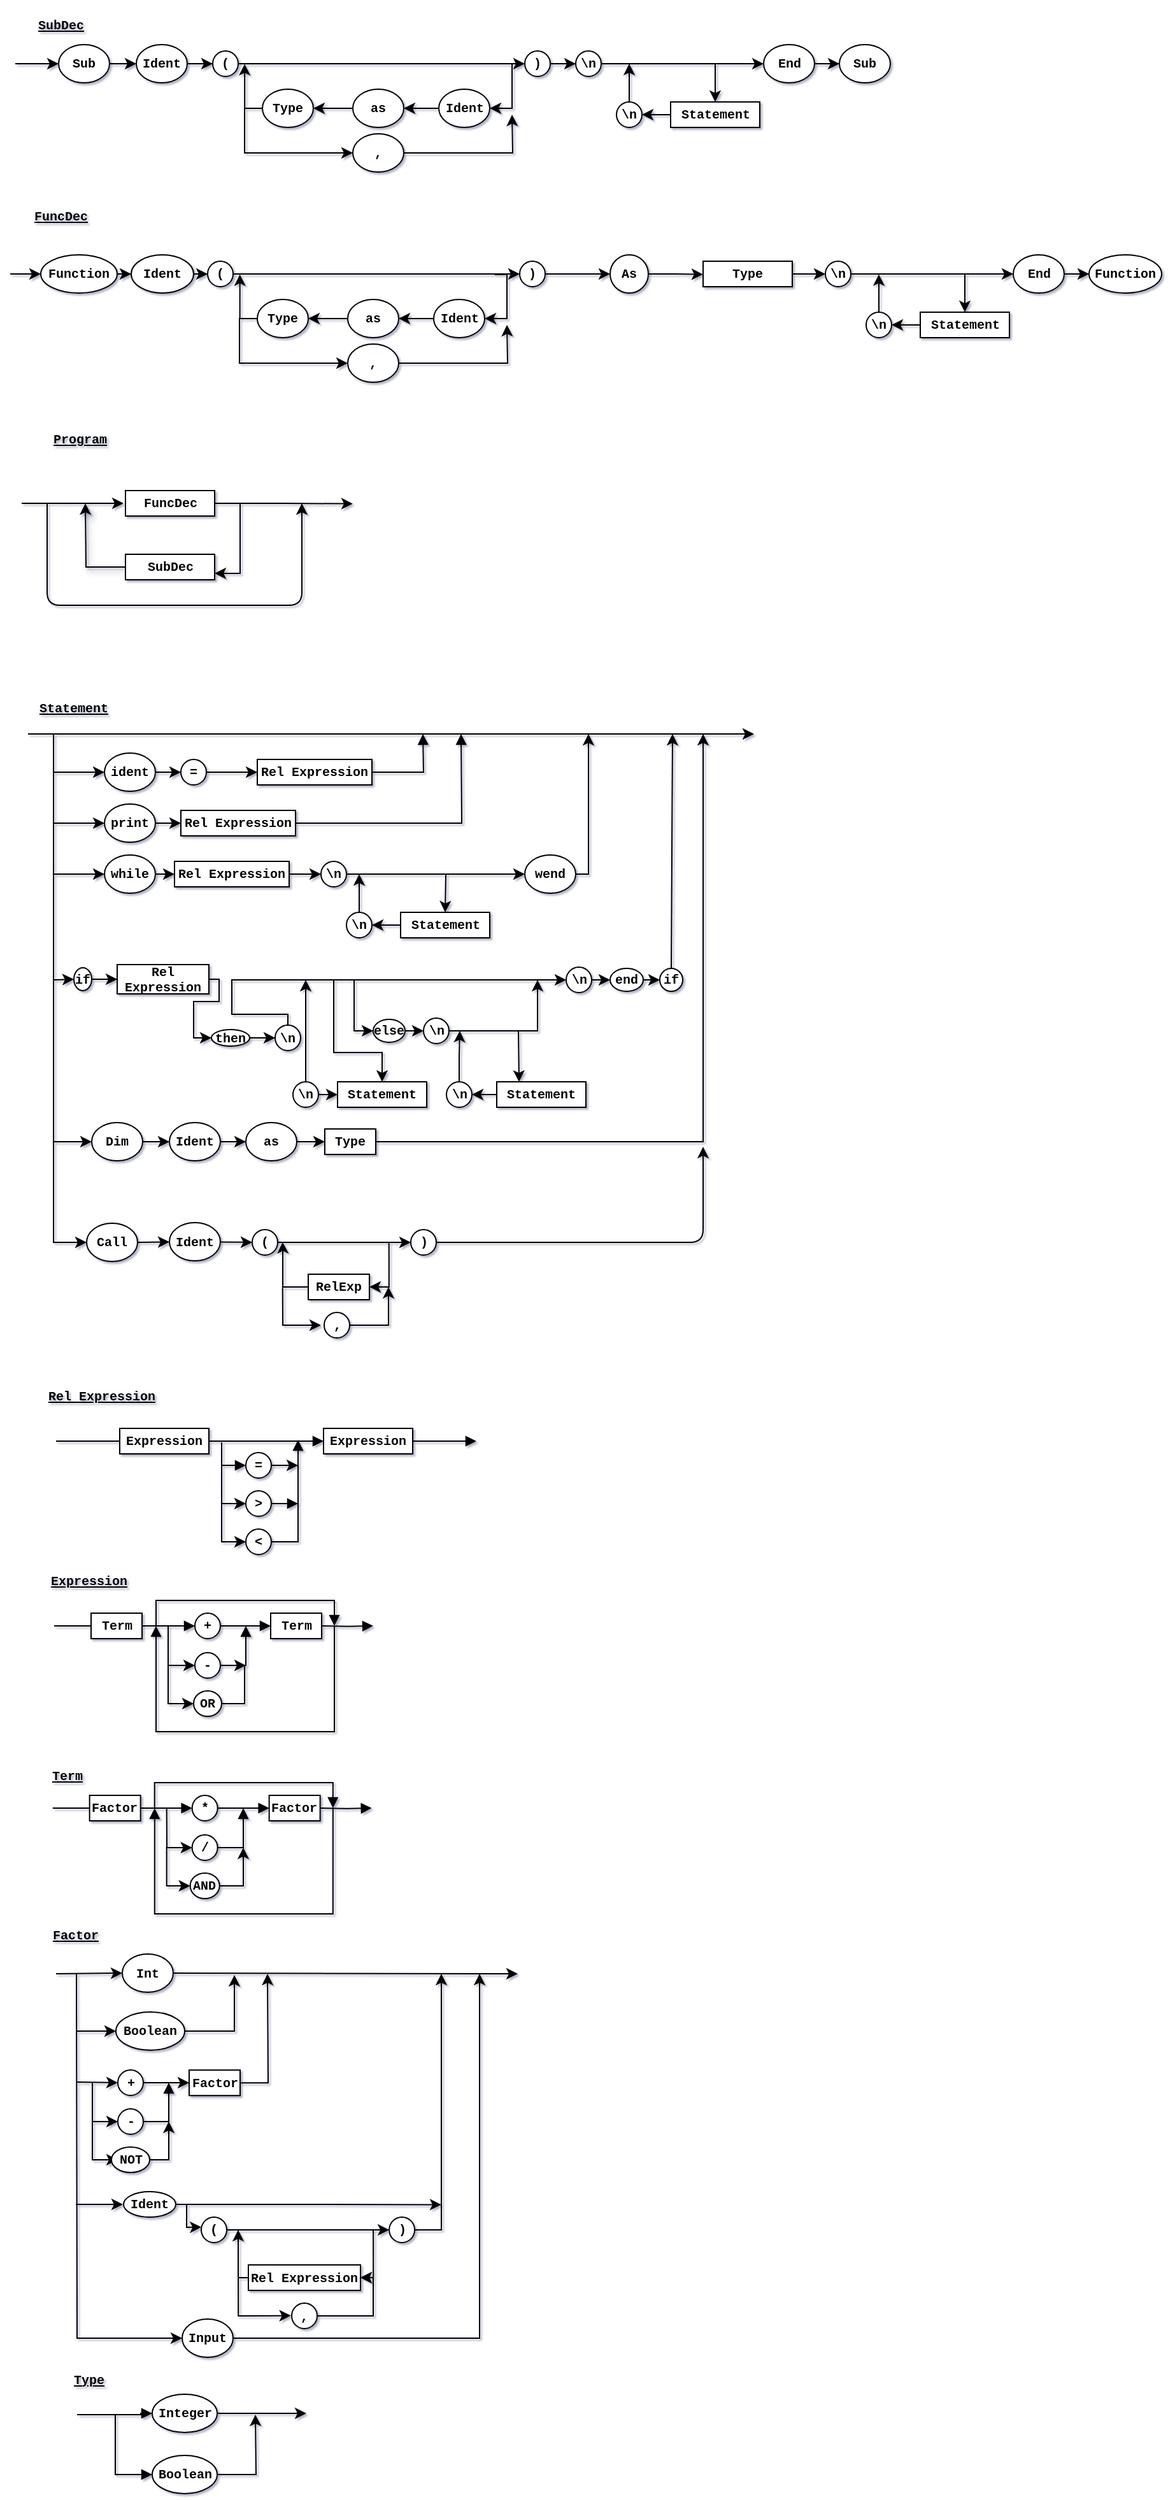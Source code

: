 <mxfile version="10.7.1" type="google"><diagram id="WLk7fFKlis0ZJ9z1SrIW" name="Page-1"><mxGraphModel dx="1796" dy="1494" grid="1" gridSize="10" guides="1" tooltips="1" connect="1" arrows="1" fold="1" page="1" pageScale="1" pageWidth="220" pageHeight="480" background="#FFFFFF" math="0" shadow="1"><root><mxCell id="0"/><mxCell id="1" parent="0"/><mxCell id="xoxXHG0sGvpPfBwrtVOn-3" value="SubDec&lt;br style=&quot;font-size: 10px&quot;&gt;" style="text;html=1;strokeColor=none;fillColor=none;align=center;verticalAlign=middle;whiteSpace=wrap;rounded=0;perimeterSpacing=0;fontStyle=5;fontFamily=Courier New;fontSize=10;horizontal=1;" parent="1" vertex="1"><mxGeometry x="44.0" width="80" height="40" as="geometry"/></mxCell><mxCell id="xoxXHG0sGvpPfBwrtVOn-7" style="edgeStyle=orthogonalEdgeStyle;rounded=0;orthogonalLoop=1;jettySize=auto;html=1;fontFamily=Courier New;fontStyle=1;fontSize=10;horizontal=1;exitX=1;exitY=0.5;exitDx=0;exitDy=0;entryX=0;entryY=0.5;entryDx=0;entryDy=0;" parent="1" source="KJ3oZpL4EN4iFO-cnCIg-10" target="KJ3oZpL4EN4iFO-cnCIg-17" edge="1"><mxGeometry relative="1" as="geometry"><mxPoint x="633" y="50" as="targetPoint"/><mxPoint x="558" y="50" as="sourcePoint"/></mxGeometry></mxCell><mxCell id="xoxXHG0sGvpPfBwrtVOn-18" value="Statement&lt;br style=&quot;font-size: 10px;&quot;&gt;" style="text;html=1;strokeColor=none;fillColor=none;align=center;verticalAlign=middle;whiteSpace=wrap;rounded=0;perimeterSpacing=0;fontStyle=5;fontFamily=Courier New;fontSize=10;horizontal=1;" parent="1" vertex="1"><mxGeometry x="54.0" y="536" width="80" height="40" as="geometry"/></mxCell><mxCell id="xoxXHG0sGvpPfBwrtVOn-19" value="" style="endArrow=classic;html=1;fontFamily=Courier New;fontStyle=1;fontSize=10;horizontal=1;" parent="1" edge="1"><mxGeometry width="50" height="50" relative="1" as="geometry"><mxPoint x="58" y="576" as="sourcePoint"/><mxPoint x="628" y="576" as="targetPoint"/></mxGeometry></mxCell><mxCell id="xoxXHG0sGvpPfBwrtVOn-21" value="" style="endArrow=classic;html=1;entryX=0;entryY=0.5;entryDx=0;entryDy=0;fontFamily=Courier New;fontStyle=1;fontSize=10;horizontal=1;" parent="1" target="xoxXHG0sGvpPfBwrtVOn-25" edge="1"><mxGeometry width="50" height="50" relative="1" as="geometry"><mxPoint x="78" y="606" as="sourcePoint"/><mxPoint x="118" y="606" as="targetPoint"/></mxGeometry></mxCell><mxCell id="xoxXHG0sGvpPfBwrtVOn-22" value="" style="endArrow=classic;html=1;fontFamily=Courier New;fontStyle=1;fontSize=10;horizontal=1;" parent="1" edge="1"><mxGeometry width="50" height="50" relative="1" as="geometry"><mxPoint x="78" y="646" as="sourcePoint"/><mxPoint x="118" y="646" as="targetPoint"/></mxGeometry></mxCell><mxCell id="xoxXHG0sGvpPfBwrtVOn-23" value="" style="endArrow=classic;html=1;fontFamily=Courier New;fontStyle=1;fontSize=10;horizontal=1;" parent="1" edge="1"><mxGeometry width="50" height="50" relative="1" as="geometry"><mxPoint x="78" y="686" as="sourcePoint"/><mxPoint x="118" y="686" as="targetPoint"/><Array as="points"><mxPoint x="98" y="686"/></Array></mxGeometry></mxCell><mxCell id="xoxXHG0sGvpPfBwrtVOn-33" style="edgeStyle=orthogonalEdgeStyle;rounded=0;orthogonalLoop=1;jettySize=auto;html=1;exitX=1;exitY=0.5;exitDx=0;exitDy=0;fontFamily=Courier New;fontStyle=1;fontSize=10;horizontal=1;entryX=0;entryY=0.5;entryDx=0;entryDy=0;" parent="1" source="xoxXHG0sGvpPfBwrtVOn-25" target="xoxXHG0sGvpPfBwrtVOn-95" edge="1"><mxGeometry relative="1" as="geometry"><mxPoint x="178" y="606" as="targetPoint"/></mxGeometry></mxCell><mxCell id="xoxXHG0sGvpPfBwrtVOn-25" value="ident" style="ellipse;whiteSpace=wrap;html=1;strokeColor=#000000;fontFamily=Courier New;fontStyle=1;fontSize=10;horizontal=1;" parent="1" vertex="1"><mxGeometry x="118" y="591" width="40" height="30" as="geometry"/></mxCell><mxCell id="xoxXHG0sGvpPfBwrtVOn-35" style="edgeStyle=orthogonalEdgeStyle;rounded=0;orthogonalLoop=1;jettySize=auto;html=1;fontFamily=Courier New;fontStyle=1;fontSize=10;horizontal=1;" parent="1" source="xoxXHG0sGvpPfBwrtVOn-28" edge="1"><mxGeometry relative="1" as="geometry"><mxPoint x="178" y="646" as="targetPoint"/></mxGeometry></mxCell><mxCell id="xoxXHG0sGvpPfBwrtVOn-28" value="print" style="ellipse;whiteSpace=wrap;html=1;strokeColor=#000000;fontFamily=Courier New;fontStyle=1;fontSize=10;horizontal=1;" parent="1" vertex="1"><mxGeometry x="118" y="631" width="40" height="30" as="geometry"/></mxCell><mxCell id="xoxXHG0sGvpPfBwrtVOn-29" value="while" style="ellipse;whiteSpace=wrap;html=1;strokeColor=#000000;fontFamily=Courier New;fontStyle=1;fontSize=10;horizontal=1;" parent="1" vertex="1"><mxGeometry x="118" y="671" width="40" height="30" as="geometry"/></mxCell><mxCell id="KJ3oZpL4EN4iFO-cnCIg-113" style="edgeStyle=orthogonalEdgeStyle;rounded=0;orthogonalLoop=1;jettySize=auto;html=1;entryX=0;entryY=0.5;entryDx=0;entryDy=0;" parent="1" source="xoxXHG0sGvpPfBwrtVOn-32" target="xoxXHG0sGvpPfBwrtVOn-40" edge="1"><mxGeometry relative="1" as="geometry"/></mxCell><mxCell id="xoxXHG0sGvpPfBwrtVOn-32" value="if" style="ellipse;whiteSpace=wrap;html=1;strokeColor=#000000;fontFamily=Courier New;fontStyle=1;fontSize=10;horizontal=1;" parent="1" vertex="1"><mxGeometry x="94" y="759.5" width="14" height="18" as="geometry"/></mxCell><mxCell id="xoxXHG0sGvpPfBwrtVOn-78" style="edgeStyle=orthogonalEdgeStyle;rounded=0;jumpSize=1;orthogonalLoop=1;jettySize=auto;html=1;endArrow=block;endFill=1;fontFamily=Courier New;fontStyle=1;fontSize=10;horizontal=1;" parent="1" source="xoxXHG0sGvpPfBwrtVOn-36" edge="1"><mxGeometry relative="1" as="geometry"><mxPoint x="398" y="576" as="targetPoint"/></mxGeometry></mxCell><mxCell id="xoxXHG0sGvpPfBwrtVOn-36" value="Rel Expression" style="rounded=0;whiteSpace=wrap;html=1;strokeColor=#000000;fontFamily=Courier New;fontStyle=1;fontSize=10;horizontal=1;" parent="1" vertex="1"><mxGeometry x="178" y="636" width="90" height="20" as="geometry"/></mxCell><mxCell id="xoxXHG0sGvpPfBwrtVOn-37" style="edgeStyle=orthogonalEdgeStyle;rounded=0;orthogonalLoop=1;jettySize=auto;html=1;entryX=0;entryY=0.5;entryDx=0;entryDy=0;fontFamily=Courier New;fontStyle=1;fontSize=10;horizontal=1;" parent="1" target="xoxXHG0sGvpPfBwrtVOn-38" edge="1"><mxGeometry relative="1" as="geometry"><mxPoint x="178" y="686" as="targetPoint"/><mxPoint x="158" y="686" as="sourcePoint"/></mxGeometry></mxCell><mxCell id="rmWD7Ujdjj6EVvkzABcg-38" style="edgeStyle=orthogonalEdgeStyle;rounded=0;orthogonalLoop=1;jettySize=auto;html=1;entryX=0;entryY=0.5;entryDx=0;entryDy=0;" parent="1" source="xoxXHG0sGvpPfBwrtVOn-38" target="rmWD7Ujdjj6EVvkzABcg-37" edge="1"><mxGeometry relative="1" as="geometry"/></mxCell><mxCell id="xoxXHG0sGvpPfBwrtVOn-38" value="Rel Expression" style="rounded=0;whiteSpace=wrap;html=1;strokeColor=#000000;fontFamily=Courier New;fontStyle=1;fontSize=10;horizontal=1;" parent="1" vertex="1"><mxGeometry x="173" y="676" width="90" height="20" as="geometry"/></mxCell><mxCell id="xoxXHG0sGvpPfBwrtVOn-40" value="Rel Expression" style="rounded=0;whiteSpace=wrap;html=1;strokeColor=#000000;fontFamily=Courier New;fontStyle=1;fontSize=10;horizontal=1;" parent="1" vertex="1"><mxGeometry x="128" y="757" width="72" height="23" as="geometry"/></mxCell><mxCell id="rmWD7Ujdjj6EVvkzABcg-36" style="edgeStyle=orthogonalEdgeStyle;rounded=0;orthogonalLoop=1;jettySize=auto;html=1;entryX=0;entryY=0.5;entryDx=0;entryDy=0;" parent="1" source="xoxXHG0sGvpPfBwrtVOn-43" target="rmWD7Ujdjj6EVvkzABcg-34" edge="1"><mxGeometry relative="1" as="geometry"/></mxCell><mxCell id="xoxXHG0sGvpPfBwrtVOn-43" value="then" style="ellipse;whiteSpace=wrap;html=1;strokeColor=#000000;fontFamily=Courier New;fontStyle=1;fontSize=10;horizontal=1;" parent="1" vertex="1"><mxGeometry x="202" y="808" width="30" height="13" as="geometry"/></mxCell><mxCell id="xoxXHG0sGvpPfBwrtVOn-46" style="edgeStyle=orthogonalEdgeStyle;rounded=0;orthogonalLoop=1;jettySize=auto;html=1;entryX=0;entryY=0.5;entryDx=0;entryDy=0;fontFamily=Courier New;fontStyle=1;fontSize=10;horizontal=1;exitX=1;exitY=0.5;exitDx=0;exitDy=0;" parent="1" source="xoxXHG0sGvpPfBwrtVOn-40" target="xoxXHG0sGvpPfBwrtVOn-43" edge="1"><mxGeometry relative="1" as="geometry"><mxPoint x="288" y="769" as="targetPoint"/><mxPoint x="268" y="769" as="sourcePoint"/><Array as="points"><mxPoint x="208" y="769"/><mxPoint x="208" y="786"/><mxPoint x="188" y="786"/><mxPoint x="188" y="814"/></Array></mxGeometry></mxCell><mxCell id="xoxXHG0sGvpPfBwrtVOn-47" style="edgeStyle=orthogonalEdgeStyle;rounded=0;orthogonalLoop=1;jettySize=auto;html=1;fontFamily=Courier New;fontStyle=1;fontSize=10;horizontal=1;exitX=0.5;exitY=0;exitDx=0;exitDy=0;entryX=0;entryY=0.5;entryDx=0;entryDy=0;" parent="1" source="rmWD7Ujdjj6EVvkzABcg-34" target="rmWD7Ujdjj6EVvkzABcg-40" edge="1"><mxGeometry relative="1" as="geometry"><mxPoint x="338" y="769" as="targetPoint"/><mxPoint x="318" y="799" as="sourcePoint"/><Array as="points"><mxPoint x="262" y="796"/><mxPoint x="218" y="796"/><mxPoint x="218" y="769"/></Array></mxGeometry></mxCell><mxCell id="KJ3oZpL4EN4iFO-cnCIg-58" style="edgeStyle=orthogonalEdgeStyle;rounded=0;orthogonalLoop=1;jettySize=auto;html=1;entryX=1;entryY=0.5;entryDx=0;entryDy=0;" parent="1" source="xoxXHG0sGvpPfBwrtVOn-50" target="KJ3oZpL4EN4iFO-cnCIg-56" edge="1"><mxGeometry relative="1" as="geometry"/></mxCell><mxCell id="xoxXHG0sGvpPfBwrtVOn-50" value="Statement&lt;br style=&quot;font-size: 10px&quot;&gt;" style="rounded=0;whiteSpace=wrap;html=1;strokeColor=#000000;fontFamily=Courier New;fontStyle=1;fontSize=10;horizontal=1;" parent="1" vertex="1"><mxGeometry x="350.5" y="716" width="70" height="20" as="geometry"/></mxCell><mxCell id="xoxXHG0sGvpPfBwrtVOn-51" style="edgeStyle=orthogonalEdgeStyle;rounded=0;orthogonalLoop=1;jettySize=auto;html=1;exitX=1;exitY=0.5;exitDx=0;exitDy=0;fontFamily=Courier New;fontStyle=1;fontSize=10;horizontal=1;entryX=0;entryY=0.5;entryDx=0;entryDy=0;" parent="1" source="xoxXHG0sGvpPfBwrtVOn-60" target="xoxXHG0sGvpPfBwrtVOn-62" edge="1"><mxGeometry relative="1" as="geometry"><mxPoint x="516" y="769" as="targetPoint"/><mxPoint x="498" y="769" as="sourcePoint"/><Array as="points"/></mxGeometry></mxCell><mxCell id="xoxXHG0sGvpPfBwrtVOn-55" value="else" style="ellipse;whiteSpace=wrap;html=1;strokeColor=#000000;fontFamily=Courier New;fontStyle=1;fontSize=10;horizontal=1;" parent="1" vertex="1"><mxGeometry x="329" y="800" width="25" height="18" as="geometry"/></mxCell><mxCell id="xoxXHG0sGvpPfBwrtVOn-56" value="" style="endArrow=classic;html=1;entryX=0;entryY=0.5;entryDx=0;entryDy=0;rounded=0;fontFamily=Courier New;fontStyle=1;fontSize=10;horizontal=1;" parent="1" target="xoxXHG0sGvpPfBwrtVOn-55" edge="1"><mxGeometry width="50" height="50" relative="1" as="geometry"><mxPoint x="314" y="769" as="sourcePoint"/><mxPoint x="384" y="809" as="targetPoint"/><Array as="points"><mxPoint x="314" y="809"/></Array></mxGeometry></mxCell><mxCell id="xoxXHG0sGvpPfBwrtVOn-62" value="if" style="ellipse;whiteSpace=wrap;html=1;strokeColor=#000000;fontFamily=Courier New;fontStyle=1;fontSize=10;horizontal=1;" parent="1" vertex="1"><mxGeometry x="554" y="760" width="18" height="18" as="geometry"/></mxCell><mxCell id="xoxXHG0sGvpPfBwrtVOn-65" value="" style="endArrow=classic;html=1;exitX=1;exitY=0.5;exitDx=0;exitDy=0;jumpSize=1;rounded=0;fontFamily=Courier New;fontStyle=1;fontSize=10;horizontal=1;" parent="1" source="rmWD7Ujdjj6EVvkzABcg-46" edge="1"><mxGeometry width="50" height="50" relative="1" as="geometry"><mxPoint x="538.07" y="829" as="sourcePoint"/><mxPoint x="458" y="769" as="targetPoint"/><Array as="points"><mxPoint x="458" y="809"/><mxPoint x="458" y="789"/></Array></mxGeometry></mxCell><mxCell id="xoxXHG0sGvpPfBwrtVOn-66" value="" style="endArrow=classic;html=1;rounded=0;fontFamily=Courier New;fontStyle=1;fontSize=10;horizontal=1;entryX=0;entryY=0.5;entryDx=0;entryDy=0;" parent="1" target="KJ3oZpL4EN4iFO-cnCIg-68" edge="1"><mxGeometry width="50" height="50" relative="1" as="geometry"><mxPoint x="78" y="576" as="sourcePoint"/><mxPoint x="93" y="896" as="targetPoint"/><Array as="points"><mxPoint x="78" y="896"/></Array></mxGeometry></mxCell><mxCell id="xoxXHG0sGvpPfBwrtVOn-60" value="end" style="ellipse;whiteSpace=wrap;html=1;strokeColor=#000000;fontFamily=Courier New;fontStyle=1;fontSize=10;horizontal=1;" parent="1" vertex="1"><mxGeometry x="515" y="760" width="26" height="18" as="geometry"/></mxCell><mxCell id="xoxXHG0sGvpPfBwrtVOn-69" value="" style="endArrow=classic;html=1;rounded=0;exitX=0.5;exitY=0;exitDx=0;exitDy=0;fontFamily=Courier New;fontStyle=1;fontSize=10;horizontal=1;" parent="1" source="xoxXHG0sGvpPfBwrtVOn-62" edge="1"><mxGeometry width="50" height="50" relative="1" as="geometry"><mxPoint x="548" y="696" as="sourcePoint"/><mxPoint x="564" y="576" as="targetPoint"/><Array as="points"/></mxGeometry></mxCell><mxCell id="xoxXHG0sGvpPfBwrtVOn-71" value="wend" style="ellipse;whiteSpace=wrap;html=1;strokeColor=#000000;fontFamily=Courier New;fontStyle=1;fontSize=10;horizontal=1;" parent="1" vertex="1"><mxGeometry x="448" y="671" width="40" height="30" as="geometry"/></mxCell><mxCell id="xoxXHG0sGvpPfBwrtVOn-72" value="" style="endArrow=classic;html=1;rounded=0;exitX=1;exitY=0.5;exitDx=0;exitDy=0;fontFamily=Courier New;fontStyle=1;fontSize=10;horizontal=1;" parent="1" source="xoxXHG0sGvpPfBwrtVOn-71" edge="1"><mxGeometry width="50" height="50" relative="1" as="geometry"><mxPoint x="428.07" y="676" as="sourcePoint"/><mxPoint x="498" y="576" as="targetPoint"/><Array as="points"><mxPoint x="498" y="686"/></Array></mxGeometry></mxCell><mxCell id="xoxXHG0sGvpPfBwrtVOn-77" style="edgeStyle=orthogonalEdgeStyle;rounded=0;jumpSize=1;orthogonalLoop=1;jettySize=auto;html=1;endArrow=block;endFill=1;fontFamily=Courier New;fontStyle=1;fontSize=10;horizontal=1;" parent="1" source="xoxXHG0sGvpPfBwrtVOn-75" edge="1"><mxGeometry relative="1" as="geometry"><mxPoint x="368" y="576" as="targetPoint"/></mxGeometry></mxCell><mxCell id="xoxXHG0sGvpPfBwrtVOn-75" value="Rel Expression" style="rounded=0;whiteSpace=wrap;html=1;strokeColor=#000000;fontFamily=Courier New;fontStyle=1;fontSize=10;horizontal=1;" parent="1" vertex="1"><mxGeometry x="238" y="596" width="90" height="20" as="geometry"/></mxCell><mxCell id="xoxXHG0sGvpPfBwrtVOn-76" style="edgeStyle=orthogonalEdgeStyle;rounded=0;orthogonalLoop=1;jettySize=auto;html=1;exitX=1;exitY=0.5;exitDx=0;exitDy=0;entryX=0;entryY=0.5;entryDx=0;entryDy=0;fontFamily=Courier New;fontStyle=1;fontSize=10;horizontal=1;" parent="1" source="xoxXHG0sGvpPfBwrtVOn-95" target="xoxXHG0sGvpPfBwrtVOn-75" edge="1"><mxGeometry relative="1" as="geometry"><mxPoint x="187.972" y="616.039" as="targetPoint"/><mxPoint x="208" y="606" as="sourcePoint"/><Array as="points"/></mxGeometry></mxCell><mxCell id="xoxXHG0sGvpPfBwrtVOn-80" value="Rel Expression&lt;br style=&quot;font-size: 10px&quot;&gt;" style="text;html=1;strokeColor=none;fillColor=none;align=center;verticalAlign=middle;whiteSpace=wrap;rounded=0;perimeterSpacing=0;fontStyle=5;fontFamily=Courier New;fontSize=10;horizontal=1;" parent="1" vertex="1"><mxGeometry x="66.0" y="1076" width="100" height="40" as="geometry"/></mxCell><mxCell id="xoxXHG0sGvpPfBwrtVOn-82" value="" style="endArrow=none;html=1;fontFamily=Courier New;fontSize=10;" parent="1" edge="1"><mxGeometry width="50" height="50" relative="1" as="geometry"><mxPoint x="80" y="1131" as="sourcePoint"/><mxPoint x="130" y="1131" as="targetPoint"/></mxGeometry></mxCell><mxCell id="xoxXHG0sGvpPfBwrtVOn-84" style="edgeStyle=orthogonalEdgeStyle;rounded=0;jumpSize=1;orthogonalLoop=1;jettySize=auto;html=1;endArrow=block;endFill=1;fontFamily=Courier New;fontSize=10;entryX=0;entryY=0.5;entryDx=0;entryDy=0;" parent="1" target="xoxXHG0sGvpPfBwrtVOn-89" edge="1"><mxGeometry relative="1" as="geometry"><mxPoint x="220" y="1142" as="targetPoint"/><Array as="points"><mxPoint x="210" y="1150"/></Array><mxPoint x="210" y="1150" as="sourcePoint"/></mxGeometry></mxCell><mxCell id="xoxXHG0sGvpPfBwrtVOn-83" value="Expression" style="rounded=0;whiteSpace=wrap;html=1;strokeColor=#000000;fontFamily=Courier New;fontStyle=1;fontSize=10;horizontal=1;" parent="1" vertex="1"><mxGeometry x="130" y="1121" width="70" height="20" as="geometry"/></mxCell><mxCell id="xoxXHG0sGvpPfBwrtVOn-86" value="" style="endArrow=classic;html=1;fontFamily=Courier New;fontSize=10;entryX=0;entryY=0.5;entryDx=0;entryDy=0;rounded=0;" parent="1" target="xoxXHG0sGvpPfBwrtVOn-91" edge="1"><mxGeometry width="50" height="50" relative="1" as="geometry"><mxPoint x="210" y="1132" as="sourcePoint"/><mxPoint x="210" y="1172" as="targetPoint"/><Array as="points"><mxPoint x="210" y="1180"/></Array></mxGeometry></mxCell><mxCell id="xoxXHG0sGvpPfBwrtVOn-98" style="edgeStyle=orthogonalEdgeStyle;rounded=0;jumpSize=1;orthogonalLoop=1;jettySize=auto;html=1;endArrow=block;endFill=1;fontFamily=Courier New;fontSize=10;exitX=1;exitY=0.5;exitDx=0;exitDy=0;" parent="1" source="xoxXHG0sGvpPfBwrtVOn-83" edge="1"><mxGeometry relative="1" as="geometry"><mxPoint x="290" y="1131" as="targetPoint"/></mxGeometry></mxCell><mxCell id="KJ3oZpL4EN4iFO-cnCIg-77" style="edgeStyle=orthogonalEdgeStyle;rounded=0;orthogonalLoop=1;jettySize=auto;html=1;" parent="1" source="xoxXHG0sGvpPfBwrtVOn-89" edge="1"><mxGeometry relative="1" as="geometry"><mxPoint x="270" y="1150" as="targetPoint"/></mxGeometry></mxCell><mxCell id="xoxXHG0sGvpPfBwrtVOn-89" value="=" style="ellipse;whiteSpace=wrap;html=1;strokeColor=#000000;fontFamily=Courier New;fontStyle=1;fontSize=10;horizontal=1;" parent="1" vertex="1"><mxGeometry x="229" y="1140" width="20" height="20" as="geometry"/></mxCell><mxCell id="xoxXHG0sGvpPfBwrtVOn-99" style="edgeStyle=orthogonalEdgeStyle;rounded=0;jumpSize=1;orthogonalLoop=1;jettySize=auto;html=1;endArrow=block;endFill=1;fontFamily=Courier New;fontSize=10;" parent="1" source="xoxXHG0sGvpPfBwrtVOn-91" edge="1"><mxGeometry relative="1" as="geometry"><mxPoint x="270" y="1180" as="targetPoint"/></mxGeometry></mxCell><mxCell id="xoxXHG0sGvpPfBwrtVOn-91" value="&amp;gt;" style="ellipse;whiteSpace=wrap;html=1;strokeColor=#000000;fontFamily=Courier New;fontStyle=1;fontSize=10;horizontal=1;" parent="1" vertex="1"><mxGeometry x="229" y="1170" width="20" height="20" as="geometry"/></mxCell><mxCell id="xoxXHG0sGvpPfBwrtVOn-100" style="edgeStyle=orthogonalEdgeStyle;rounded=0;jumpSize=1;orthogonalLoop=1;jettySize=auto;html=1;endArrow=block;endFill=1;fontFamily=Courier New;fontSize=10;exitX=1;exitY=0.5;exitDx=0;exitDy=0;" parent="1" source="xoxXHG0sGvpPfBwrtVOn-92" edge="1"><mxGeometry relative="1" as="geometry"><mxPoint x="270" y="1130" as="targetPoint"/><Array as="points"><mxPoint x="270" y="1210"/></Array></mxGeometry></mxCell><mxCell id="xoxXHG0sGvpPfBwrtVOn-92" value="&amp;lt;" style="ellipse;whiteSpace=wrap;html=1;strokeColor=#000000;fontFamily=Courier New;fontStyle=1;fontSize=10;horizontal=1;" parent="1" vertex="1"><mxGeometry x="229" y="1200" width="20" height="20" as="geometry"/></mxCell><mxCell id="xoxXHG0sGvpPfBwrtVOn-94" value="" style="endArrow=classic;html=1;fontFamily=Courier New;fontSize=10;entryX=0;entryY=0.5;entryDx=0;entryDy=0;rounded=0;" parent="1" target="xoxXHG0sGvpPfBwrtVOn-92" edge="1"><mxGeometry width="50" height="50" relative="1" as="geometry"><mxPoint x="210" y="1162" as="sourcePoint"/><mxPoint x="229.935" y="1172.065" as="targetPoint"/><Array as="points"><mxPoint x="210" y="1210"/></Array></mxGeometry></mxCell><mxCell id="xoxXHG0sGvpPfBwrtVOn-95" value="=" style="ellipse;whiteSpace=wrap;html=1;strokeColor=#000000;fontFamily=Courier New;fontStyle=1;fontSize=10;horizontal=1;" parent="1" vertex="1"><mxGeometry x="178" y="596" width="20" height="20" as="geometry"/></mxCell><mxCell id="xoxXHG0sGvpPfBwrtVOn-101" value="Expression" style="rounded=0;whiteSpace=wrap;html=1;strokeColor=#000000;fontFamily=Courier New;fontStyle=1;fontSize=10;horizontal=1;" parent="1" vertex="1"><mxGeometry x="290" y="1121" width="70" height="20" as="geometry"/></mxCell><mxCell id="xoxXHG0sGvpPfBwrtVOn-102" style="edgeStyle=orthogonalEdgeStyle;rounded=0;jumpSize=1;orthogonalLoop=1;jettySize=auto;html=1;endArrow=block;endFill=1;fontFamily=Courier New;fontSize=10;" parent="1" edge="1"><mxGeometry relative="1" as="geometry"><mxPoint x="410" y="1131" as="targetPoint"/><mxPoint x="360" y="1131" as="sourcePoint"/></mxGeometry></mxCell><mxCell id="xoxXHG0sGvpPfBwrtVOn-105" value="Expression&lt;br style=&quot;font-size: 10px&quot;&gt;" style="text;html=1;strokeColor=none;fillColor=none;align=center;verticalAlign=middle;whiteSpace=wrap;rounded=0;perimeterSpacing=0;fontStyle=5;fontFamily=Courier New;fontSize=10;horizontal=1;" parent="1" vertex="1"><mxGeometry x="66.0" y="1221" width="80" height="40" as="geometry"/></mxCell><mxCell id="xoxXHG0sGvpPfBwrtVOn-106" value="" style="endArrow=none;html=1;fontFamily=Courier New;fontSize=10;entryX=0;entryY=0.5;entryDx=0;entryDy=0;" parent="1" target="xoxXHG0sGvpPfBwrtVOn-108" edge="1"><mxGeometry width="50" height="50" relative="1" as="geometry"><mxPoint x="78.5" y="1276" as="sourcePoint"/><mxPoint x="88" y="1276" as="targetPoint"/></mxGeometry></mxCell><mxCell id="xoxXHG0sGvpPfBwrtVOn-107" style="edgeStyle=orthogonalEdgeStyle;rounded=0;jumpSize=1;orthogonalLoop=1;jettySize=auto;html=1;endArrow=block;endFill=1;fontFamily=Courier New;fontSize=10;entryX=0;entryY=0.5;entryDx=0;entryDy=0;" parent="1" source="xoxXHG0sGvpPfBwrtVOn-108" target="xoxXHG0sGvpPfBwrtVOn-111" edge="1"><mxGeometry relative="1" as="geometry"><mxPoint x="178" y="1286" as="targetPoint"/><Array as="points"><mxPoint x="178" y="1276"/><mxPoint x="178" y="1276"/></Array></mxGeometry></mxCell><mxCell id="xoxXHG0sGvpPfBwrtVOn-108" value="Term" style="rounded=0;whiteSpace=wrap;html=1;strokeColor=#000000;fontFamily=Courier New;fontStyle=1;fontSize=10;horizontal=1;" parent="1" vertex="1"><mxGeometry x="107.5" y="1266" width="40" height="20" as="geometry"/></mxCell><mxCell id="xoxXHG0sGvpPfBwrtVOn-109" value="" style="endArrow=classic;html=1;fontFamily=Courier New;fontSize=10;entryX=0;entryY=0.5;entryDx=0;entryDy=0;rounded=0;" parent="1" target="xoxXHG0sGvpPfBwrtVOn-113" edge="1"><mxGeometry width="50" height="50" relative="1" as="geometry"><mxPoint x="168" y="1276" as="sourcePoint"/><mxPoint x="168" y="1316" as="targetPoint"/><Array as="points"><mxPoint x="168" y="1307"/></Array></mxGeometry></mxCell><mxCell id="xoxXHG0sGvpPfBwrtVOn-110" style="edgeStyle=orthogonalEdgeStyle;rounded=0;jumpSize=1;orthogonalLoop=1;jettySize=auto;html=1;endArrow=block;endFill=1;fontFamily=Courier New;fontSize=10;entryX=0;entryY=0.5;entryDx=0;entryDy=0;" parent="1" source="xoxXHG0sGvpPfBwrtVOn-111" target="xoxXHG0sGvpPfBwrtVOn-119" edge="1"><mxGeometry relative="1" as="geometry"><mxPoint x="248" y="1276" as="targetPoint"/></mxGeometry></mxCell><mxCell id="xoxXHG0sGvpPfBwrtVOn-111" value="+" style="ellipse;whiteSpace=wrap;html=1;strokeColor=#000000;fontFamily=Courier New;fontStyle=1;fontSize=10;horizontal=1;" parent="1" vertex="1"><mxGeometry x="189" y="1266" width="20" height="20" as="geometry"/></mxCell><mxCell id="xoxXHG0sGvpPfBwrtVOn-112" style="edgeStyle=orthogonalEdgeStyle;rounded=0;jumpSize=1;orthogonalLoop=1;jettySize=auto;html=1;endArrow=block;endFill=1;fontFamily=Courier New;fontSize=10;" parent="1" source="xoxXHG0sGvpPfBwrtVOn-113" edge="1"><mxGeometry relative="1" as="geometry"><mxPoint x="229" y="1276" as="targetPoint"/><Array as="points"><mxPoint x="229" y="1307"/><mxPoint x="228" y="1289"/></Array></mxGeometry></mxCell><mxCell id="xoxXHG0sGvpPfBwrtVOn-113" value="-" style="ellipse;whiteSpace=wrap;html=1;strokeColor=#000000;fontFamily=Courier New;fontStyle=1;fontSize=10;horizontal=1;" parent="1" vertex="1"><mxGeometry x="189" y="1297" width="20" height="20" as="geometry"/></mxCell><mxCell id="xoxXHG0sGvpPfBwrtVOn-119" value="Term" style="rounded=0;whiteSpace=wrap;html=1;strokeColor=#000000;fontFamily=Courier New;fontStyle=1;fontSize=10;horizontal=1;" parent="1" vertex="1"><mxGeometry x="248.5" y="1266" width="40" height="20" as="geometry"/></mxCell><mxCell id="xoxXHG0sGvpPfBwrtVOn-120" style="edgeStyle=orthogonalEdgeStyle;rounded=0;jumpSize=1;orthogonalLoop=1;jettySize=auto;html=1;endArrow=block;endFill=1;fontFamily=Courier New;fontSize=10;entryX=0;entryY=0.5;entryDx=0;entryDy=0;" parent="1" edge="1"><mxGeometry relative="1" as="geometry"><mxPoint x="329.047" y="1275.946" as="targetPoint"/><mxPoint x="288.5" y="1275.946" as="sourcePoint"/></mxGeometry></mxCell><mxCell id="xoxXHG0sGvpPfBwrtVOn-122" style="edgeStyle=orthogonalEdgeStyle;rounded=0;jumpSize=1;orthogonalLoop=1;jettySize=auto;html=1;endArrow=block;endFill=1;fontFamily=Courier New;fontSize=10;" parent="1" edge="1"><mxGeometry relative="1" as="geometry"><mxPoint x="158.5" y="1276" as="targetPoint"/><mxPoint x="298.5" y="1276" as="sourcePoint"/><Array as="points"><mxPoint x="298" y="1359"/><mxPoint x="158" y="1359"/></Array></mxGeometry></mxCell><mxCell id="xoxXHG0sGvpPfBwrtVOn-123" style="edgeStyle=orthogonalEdgeStyle;rounded=0;jumpSize=1;orthogonalLoop=1;jettySize=auto;html=1;endArrow=block;endFill=1;fontFamily=Courier New;fontSize=10;" parent="1" edge="1"><mxGeometry relative="1" as="geometry"><mxPoint x="298.5" y="1276" as="targetPoint"/><mxPoint x="163.5" y="1276" as="sourcePoint"/><Array as="points"><mxPoint x="158.5" y="1276"/><mxPoint x="158.5" y="1256"/><mxPoint x="298.5" y="1256"/></Array></mxGeometry></mxCell><mxCell id="xoxXHG0sGvpPfBwrtVOn-124" value="Term&lt;br style=&quot;font-size: 10px&quot;&gt;" style="text;html=1;strokeColor=none;fillColor=none;align=center;verticalAlign=middle;whiteSpace=wrap;rounded=0;perimeterSpacing=0;fontStyle=5;fontFamily=Courier New;fontSize=10;horizontal=1;" parent="1" vertex="1"><mxGeometry x="66" y="1382.5" width="46" height="22" as="geometry"/></mxCell><mxCell id="rmWD7Ujdjj6EVvkzABcg-1" value="Factor&lt;br style=&quot;font-size: 10px&quot;&gt;" style="text;html=1;strokeColor=none;fillColor=none;align=center;verticalAlign=middle;whiteSpace=wrap;rounded=0;perimeterSpacing=0;fontStyle=5;fontFamily=Courier New;fontSize=10;horizontal=1;" parent="1" vertex="1"><mxGeometry x="66.0" y="1507.5" width="59" height="22" as="geometry"/></mxCell><mxCell id="rmWD7Ujdjj6EVvkzABcg-2" value="Int" style="ellipse;whiteSpace=wrap;html=1;strokeColor=#000000;fontFamily=Courier New;fontStyle=1;fontSize=10;horizontal=1;" parent="1" vertex="1"><mxGeometry x="132" y="1533.5" width="40" height="30" as="geometry"/></mxCell><mxCell id="rmWD7Ujdjj6EVvkzABcg-4" value="" style="endArrow=classic;html=1;exitX=1;exitY=0.5;exitDx=0;exitDy=0;" parent="1" source="rmWD7Ujdjj6EVvkzABcg-2" edge="1"><mxGeometry width="50" height="50" relative="1" as="geometry"><mxPoint x="176" y="1558.5" as="sourcePoint"/><mxPoint x="442.5" y="1549" as="targetPoint"/></mxGeometry></mxCell><mxCell id="rmWD7Ujdjj6EVvkzABcg-6" value="" style="endArrow=classic;html=1;entryX=0;entryY=0.5;entryDx=0;entryDy=0;rounded=0;" parent="1" target="rmWD7Ujdjj6EVvkzABcg-27" edge="1"><mxGeometry width="50" height="50" relative="1" as="geometry"><mxPoint x="96" y="1549" as="sourcePoint"/><mxPoint x="96" y="1801.5" as="targetPoint"/><Array as="points"><mxPoint x="96.5" y="1835"/></Array></mxGeometry></mxCell><mxCell id="rmWD7Ujdjj6EVvkzABcg-8" value="" style="endArrow=classic;html=1;entryX=0;entryY=0.5;entryDx=0;entryDy=0;" parent="1" target="rmWD7Ujdjj6EVvkzABcg-10" edge="1"><mxGeometry width="50" height="50" relative="1" as="geometry"><mxPoint x="96.5" y="1634" as="sourcePoint"/><mxPoint x="126" y="1654.5" as="targetPoint"/></mxGeometry></mxCell><mxCell id="rmWD7Ujdjj6EVvkzABcg-9" value="" style="endArrow=classic;html=1;fontFamily=Courier New;fontSize=10;entryX=0;entryY=0.5;entryDx=0;entryDy=0;rounded=0;" parent="1" target="rmWD7Ujdjj6EVvkzABcg-12" edge="1"><mxGeometry width="50" height="50" relative="1" as="geometry"><mxPoint x="108.5" y="1634.5" as="sourcePoint"/><mxPoint x="108" y="1674.5" as="targetPoint"/><Array as="points"><mxPoint x="108.5" y="1665"/></Array></mxGeometry></mxCell><mxCell id="rmWD7Ujdjj6EVvkzABcg-10" value="+" style="ellipse;whiteSpace=wrap;html=1;strokeColor=#000000;fontFamily=Courier New;fontStyle=1;fontSize=10;horizontal=1;" parent="1" vertex="1"><mxGeometry x="128.5" y="1624.5" width="20" height="20" as="geometry"/></mxCell><mxCell id="rmWD7Ujdjj6EVvkzABcg-11" style="edgeStyle=orthogonalEdgeStyle;rounded=0;jumpSize=1;orthogonalLoop=1;jettySize=auto;html=1;endArrow=block;endFill=1;fontFamily=Courier New;fontSize=10;" parent="1" source="rmWD7Ujdjj6EVvkzABcg-12" edge="1"><mxGeometry relative="1" as="geometry"><mxPoint x="168.5" y="1634.5" as="targetPoint"/><Array as="points"><mxPoint x="168.5" y="1665"/><mxPoint x="168.5" y="1645"/></Array></mxGeometry></mxCell><mxCell id="rmWD7Ujdjj6EVvkzABcg-12" value="-" style="ellipse;whiteSpace=wrap;html=1;strokeColor=#000000;fontFamily=Courier New;fontStyle=1;fontSize=10;horizontal=1;" parent="1" vertex="1"><mxGeometry x="128.5" y="1655" width="20" height="20" as="geometry"/></mxCell><mxCell id="rmWD7Ujdjj6EVvkzABcg-16" value="" style="endArrow=classic;html=1;exitX=1;exitY=0.5;exitDx=0;exitDy=0;" parent="1" source="rmWD7Ujdjj6EVvkzABcg-10" edge="1"><mxGeometry width="50" height="50" relative="1" as="geometry"><mxPoint x="104.5" y="1644.5" as="sourcePoint"/><mxPoint x="184.5" y="1634.5" as="targetPoint"/></mxGeometry></mxCell><mxCell id="rmWD7Ujdjj6EVvkzABcg-32" style="edgeStyle=orthogonalEdgeStyle;rounded=0;orthogonalLoop=1;jettySize=auto;html=1;" parent="1" source="rmWD7Ujdjj6EVvkzABcg-17" edge="1"><mxGeometry relative="1" as="geometry"><mxPoint x="246" y="1549" as="targetPoint"/></mxGeometry></mxCell><mxCell id="rmWD7Ujdjj6EVvkzABcg-17" value="Factor" style="rounded=0;whiteSpace=wrap;html=1;strokeColor=#000000;fontFamily=Courier New;fontStyle=1;fontSize=10;horizontal=1;" parent="1" vertex="1"><mxGeometry x="184.5" y="1624.6" width="40" height="20" as="geometry"/></mxCell><mxCell id="4sV6P5BzAWLHS5f9vyUd-125" style="edgeStyle=none;orthogonalLoop=1;jettySize=auto;html=1;entryX=0;entryY=0.5;entryDx=0;entryDy=0;shadow=0;fontFamily=Courier New;fontSize=10;" edge="1" parent="1" source="rmWD7Ujdjj6EVvkzABcg-19" target="rmWD7Ujdjj6EVvkzABcg-25"><mxGeometry relative="1" as="geometry"/></mxCell><mxCell id="rmWD7Ujdjj6EVvkzABcg-19" value="(" style="ellipse;whiteSpace=wrap;html=1;strokeColor=#000000;fontFamily=Courier New;fontStyle=1;fontSize=10;horizontal=1;" parent="1" vertex="1"><mxGeometry x="194" y="1740" width="20" height="20" as="geometry"/></mxCell><mxCell id="rmWD7Ujdjj6EVvkzABcg-22" value="Rel Expression" style="rounded=0;whiteSpace=wrap;html=1;strokeColor=#000000;fontFamily=Courier New;fontStyle=1;fontSize=10;horizontal=1;" parent="1" vertex="1"><mxGeometry x="231" y="1777.5" width="88" height="20" as="geometry"/></mxCell><mxCell id="rmWD7Ujdjj6EVvkzABcg-24" value="" style="endArrow=classic;html=1;exitX=1;exitY=0.5;exitDx=0;exitDy=0;rounded=0;" parent="1" source="rmWD7Ujdjj6EVvkzABcg-25" edge="1"><mxGeometry width="50" height="50" relative="1" as="geometry"><mxPoint x="246.056" y="1745.5" as="sourcePoint"/><mxPoint x="382.5" y="1549" as="targetPoint"/><Array as="points"><mxPoint x="382.5" y="1750"/></Array></mxGeometry></mxCell><mxCell id="rmWD7Ujdjj6EVvkzABcg-33" style="edgeStyle=orthogonalEdgeStyle;rounded=0;orthogonalLoop=1;jettySize=auto;html=1;" parent="1" source="rmWD7Ujdjj6EVvkzABcg-27" edge="1"><mxGeometry relative="1" as="geometry"><mxPoint x="412.5" y="1549" as="targetPoint"/><Array as="points"><mxPoint x="412.5" y="1835"/><mxPoint x="412.5" y="1549"/></Array></mxGeometry></mxCell><mxCell id="rmWD7Ujdjj6EVvkzABcg-27" value="Input" style="ellipse;whiteSpace=wrap;html=1;strokeColor=#000000;fontFamily=Courier New;fontStyle=1;fontSize=10;horizontal=1;" parent="1" vertex="1"><mxGeometry x="179" y="1820" width="40" height="30" as="geometry"/></mxCell><mxCell id="rmWD7Ujdjj6EVvkzABcg-25" value=")" style="ellipse;whiteSpace=wrap;html=1;strokeColor=#000000;fontFamily=Courier New;fontStyle=1;fontSize=10;horizontal=1;" parent="1" vertex="1"><mxGeometry x="341.556" y="1740" width="20" height="20" as="geometry"/></mxCell><mxCell id="rmWD7Ujdjj6EVvkzABcg-34" value="\n" style="ellipse;whiteSpace=wrap;html=1;aspect=fixed;strokeColor=#000000;fontFamily=Courier New;fontStyle=1;fontSize=10;horizontal=1;" parent="1" vertex="1"><mxGeometry x="252" y="804.5" width="20" height="20" as="geometry"/></mxCell><mxCell id="KJ3oZpL4EN4iFO-cnCIg-45" style="edgeStyle=orthogonalEdgeStyle;rounded=0;orthogonalLoop=1;jettySize=auto;html=1;entryX=0;entryY=0.5;entryDx=0;entryDy=0;" parent="1" source="rmWD7Ujdjj6EVvkzABcg-37" target="xoxXHG0sGvpPfBwrtVOn-71" edge="1"><mxGeometry relative="1" as="geometry"/></mxCell><mxCell id="rmWD7Ujdjj6EVvkzABcg-37" value="\n" style="ellipse;whiteSpace=wrap;html=1;aspect=fixed;strokeColor=#000000;fontFamily=Courier New;fontStyle=1;fontSize=10;horizontal=1;" parent="1" vertex="1"><mxGeometry x="288" y="676" width="20" height="20" as="geometry"/></mxCell><mxCell id="rmWD7Ujdjj6EVvkzABcg-43" style="edgeStyle=orthogonalEdgeStyle;rounded=0;orthogonalLoop=1;jettySize=auto;html=1;entryX=0;entryY=0.5;entryDx=0;entryDy=0;" parent="1" source="rmWD7Ujdjj6EVvkzABcg-40" target="xoxXHG0sGvpPfBwrtVOn-60" edge="1"><mxGeometry relative="1" as="geometry"><mxPoint x="478" y="759" as="targetPoint"/><Array as="points"><mxPoint x="485" y="769"/><mxPoint x="485" y="769"/></Array></mxGeometry></mxCell><mxCell id="rmWD7Ujdjj6EVvkzABcg-40" value="\n" style="ellipse;whiteSpace=wrap;html=1;aspect=fixed;strokeColor=#000000;fontFamily=Courier New;fontStyle=1;fontSize=10;horizontal=1;" parent="1" vertex="1"><mxGeometry x="480.5" y="759" width="20" height="20" as="geometry"/></mxCell><mxCell id="rmWD7Ujdjj6EVvkzABcg-44" style="edgeStyle=orthogonalEdgeStyle;rounded=0;orthogonalLoop=1;jettySize=auto;html=1;exitX=1;exitY=0.5;exitDx=0;exitDy=0;fontFamily=Courier New;fontStyle=1;fontSize=10;horizontal=1;entryX=0;entryY=0.5;entryDx=0;entryDy=0;" parent="1" source="xoxXHG0sGvpPfBwrtVOn-55" target="rmWD7Ujdjj6EVvkzABcg-46" edge="1"><mxGeometry relative="1" as="geometry"><mxPoint x="384" y="809" as="targetPoint"/><mxPoint x="369" y="809" as="sourcePoint"/><Array as="points"/></mxGeometry></mxCell><mxCell id="rmWD7Ujdjj6EVvkzABcg-46" value="\n" style="ellipse;whiteSpace=wrap;html=1;aspect=fixed;strokeColor=#000000;fontFamily=Courier New;fontStyle=1;fontSize=10;horizontal=1;" parent="1" vertex="1"><mxGeometry x="368.5" y="799" width="20" height="20" as="geometry"/></mxCell><mxCell id="KJ3oZpL4EN4iFO-cnCIg-4" style="edgeStyle=orthogonalEdgeStyle;rounded=0;orthogonalLoop=1;jettySize=auto;html=1;entryX=0;entryY=0.5;entryDx=0;entryDy=0;" parent="1" source="KJ3oZpL4EN4iFO-cnCIg-1" target="KJ3oZpL4EN4iFO-cnCIg-3" edge="1"><mxGeometry relative="1" as="geometry"/></mxCell><mxCell id="KJ3oZpL4EN4iFO-cnCIg-1" value="Sub" style="ellipse;whiteSpace=wrap;html=1;strokeColor=#000000;fontFamily=Courier New;fontStyle=1;fontSize=10;horizontal=1;" parent="1" vertex="1"><mxGeometry x="82" y="35" width="40" height="30" as="geometry"/></mxCell><mxCell id="KJ3oZpL4EN4iFO-cnCIg-2" value="" style="endArrow=classic;html=1;entryX=0;entryY=0.5;entryDx=0;entryDy=0;fontFamily=Courier New;fontStyle=1;fontSize=10;horizontal=1;" parent="1" target="KJ3oZpL4EN4iFO-cnCIg-1" edge="1"><mxGeometry width="50" height="50" relative="1" as="geometry"><mxPoint x="48" y="50" as="sourcePoint"/><mxPoint x="118" y="200.19" as="targetPoint"/></mxGeometry></mxCell><mxCell id="KJ3oZpL4EN4iFO-cnCIg-7" style="edgeStyle=orthogonalEdgeStyle;rounded=0;orthogonalLoop=1;jettySize=auto;html=1;entryX=0;entryY=0.5;entryDx=0;entryDy=0;" parent="1" source="KJ3oZpL4EN4iFO-cnCIg-3" target="KJ3oZpL4EN4iFO-cnCIg-6" edge="1"><mxGeometry relative="1" as="geometry"/></mxCell><mxCell id="KJ3oZpL4EN4iFO-cnCIg-3" value="Ident" style="ellipse;whiteSpace=wrap;html=1;strokeColor=#000000;fontFamily=Courier New;fontStyle=1;fontSize=10;horizontal=1;" parent="1" vertex="1"><mxGeometry x="143" y="35" width="40" height="30" as="geometry"/></mxCell><mxCell id="KJ3oZpL4EN4iFO-cnCIg-9" style="edgeStyle=orthogonalEdgeStyle;rounded=0;orthogonalLoop=1;jettySize=auto;html=1;entryX=0;entryY=0.5;entryDx=0;entryDy=0;" parent="1" source="KJ3oZpL4EN4iFO-cnCIg-6" target="KJ3oZpL4EN4iFO-cnCIg-8" edge="1"><mxGeometry relative="1" as="geometry"/></mxCell><mxCell id="KJ3oZpL4EN4iFO-cnCIg-6" value="(" style="ellipse;whiteSpace=wrap;html=1;strokeColor=#000000;fontFamily=Courier New;fontStyle=1;fontSize=10;horizontal=1;" parent="1" vertex="1"><mxGeometry x="203" y="40" width="20" height="20" as="geometry"/></mxCell><mxCell id="KJ3oZpL4EN4iFO-cnCIg-11" style="edgeStyle=orthogonalEdgeStyle;rounded=0;orthogonalLoop=1;jettySize=auto;html=1;entryX=0;entryY=0.5;entryDx=0;entryDy=0;" parent="1" source="KJ3oZpL4EN4iFO-cnCIg-8" target="KJ3oZpL4EN4iFO-cnCIg-10" edge="1"><mxGeometry relative="1" as="geometry"/></mxCell><mxCell id="KJ3oZpL4EN4iFO-cnCIg-8" value=")" style="ellipse;whiteSpace=wrap;html=1;strokeColor=#000000;fontFamily=Courier New;fontStyle=1;fontSize=10;horizontal=1;" parent="1" vertex="1"><mxGeometry x="448" y="40" width="20" height="20" as="geometry"/></mxCell><mxCell id="KJ3oZpL4EN4iFO-cnCIg-10" value="\n" style="ellipse;whiteSpace=wrap;html=1;aspect=fixed;strokeColor=#000000;fontFamily=Courier New;fontStyle=1;fontSize=10;horizontal=1;" parent="1" vertex="1"><mxGeometry x="488" y="40" width="20" height="20" as="geometry"/></mxCell><mxCell id="KJ3oZpL4EN4iFO-cnCIg-21" style="edgeStyle=orthogonalEdgeStyle;rounded=0;orthogonalLoop=1;jettySize=auto;html=1;entryX=0;entryY=0.5;entryDx=0;entryDy=0;" parent="1" source="KJ3oZpL4EN4iFO-cnCIg-17" target="KJ3oZpL4EN4iFO-cnCIg-18" edge="1"><mxGeometry relative="1" as="geometry"/></mxCell><mxCell id="KJ3oZpL4EN4iFO-cnCIg-17" value="End" style="ellipse;whiteSpace=wrap;html=1;strokeColor=#000000;fontFamily=Courier New;fontStyle=1;fontSize=10;horizontal=1;" parent="1" vertex="1"><mxGeometry x="635.5" y="35" width="40" height="30" as="geometry"/></mxCell><mxCell id="KJ3oZpL4EN4iFO-cnCIg-18" value="Sub" style="ellipse;whiteSpace=wrap;html=1;strokeColor=#000000;fontFamily=Courier New;fontStyle=1;fontSize=10;horizontal=1;" parent="1" vertex="1"><mxGeometry x="695" y="35" width="40" height="30" as="geometry"/></mxCell><mxCell id="KJ3oZpL4EN4iFO-cnCIg-22" value="Type&lt;br style=&quot;font-size: 10px&quot;&gt;" style="text;html=1;strokeColor=none;fillColor=none;align=center;verticalAlign=middle;whiteSpace=wrap;rounded=0;perimeterSpacing=0;fontStyle=5;fontFamily=Courier New;fontSize=10;horizontal=1;" parent="1" vertex="1"><mxGeometry x="82.5" y="1857" width="46" height="22" as="geometry"/></mxCell><mxCell id="KJ3oZpL4EN4iFO-cnCIg-24" style="edgeStyle=orthogonalEdgeStyle;rounded=0;jumpSize=1;orthogonalLoop=1;jettySize=auto;html=1;endArrow=block;endFill=1;fontFamily=Courier New;fontSize=10;entryX=0;entryY=0.5;entryDx=0;entryDy=0;" parent="1" target="KJ3oZpL4EN4iFO-cnCIg-35" edge="1"><mxGeometry relative="1" as="geometry"><mxPoint x="146.5" y="1917" as="targetPoint"/><Array as="points"><mxPoint x="146.5" y="1895"/></Array><mxPoint x="96.5" y="1895" as="sourcePoint"/></mxGeometry></mxCell><mxCell id="KJ3oZpL4EN4iFO-cnCIg-32" style="edgeStyle=orthogonalEdgeStyle;rounded=0;jumpSize=1;orthogonalLoop=1;jettySize=auto;html=1;endArrow=block;endFill=1;fontFamily=Courier New;fontSize=10;entryX=0;entryY=0.5;entryDx=0;entryDy=0;" parent="1" target="KJ3oZpL4EN4iFO-cnCIg-37" edge="1"><mxGeometry relative="1" as="geometry"><mxPoint x="348.547" y="1895.046" as="targetPoint"/><mxPoint x="126.5" y="1895" as="sourcePoint"/><Array as="points"><mxPoint x="126.5" y="1942"/></Array></mxGeometry></mxCell><mxCell id="KJ3oZpL4EN4iFO-cnCIg-39" style="edgeStyle=orthogonalEdgeStyle;rounded=0;orthogonalLoop=1;jettySize=auto;html=1;" parent="1" source="KJ3oZpL4EN4iFO-cnCIg-35" edge="1"><mxGeometry relative="1" as="geometry"><mxPoint x="276.5" y="1894" as="targetPoint"/></mxGeometry></mxCell><mxCell id="KJ3oZpL4EN4iFO-cnCIg-35" value="Integer" style="ellipse;whiteSpace=wrap;html=1;strokeColor=#000000;fontFamily=Courier New;fontStyle=1;fontSize=10;horizontal=1;" parent="1" vertex="1"><mxGeometry x="155.5" y="1879" width="51" height="30" as="geometry"/></mxCell><mxCell id="KJ3oZpL4EN4iFO-cnCIg-38" style="edgeStyle=orthogonalEdgeStyle;rounded=0;orthogonalLoop=1;jettySize=auto;html=1;" parent="1" source="KJ3oZpL4EN4iFO-cnCIg-37" edge="1"><mxGeometry relative="1" as="geometry"><mxPoint x="236.5" y="1895" as="targetPoint"/></mxGeometry></mxCell><mxCell id="KJ3oZpL4EN4iFO-cnCIg-37" value="Boolean" style="ellipse;whiteSpace=wrap;html=1;strokeColor=#000000;fontFamily=Courier New;fontStyle=1;fontSize=10;horizontal=1;" parent="1" vertex="1"><mxGeometry x="155.5" y="1927" width="51" height="30" as="geometry"/></mxCell><mxCell id="KJ3oZpL4EN4iFO-cnCIg-41" value="Statement&lt;br style=&quot;font-size: 10px&quot;&gt;" style="rounded=0;whiteSpace=wrap;html=1;strokeColor=#000000;fontFamily=Courier New;fontStyle=1;fontSize=10;horizontal=1;" parent="1" vertex="1"><mxGeometry x="301" y="849" width="70" height="20" as="geometry"/></mxCell><mxCell id="KJ3oZpL4EN4iFO-cnCIg-53" style="edgeStyle=orthogonalEdgeStyle;rounded=0;orthogonalLoop=1;jettySize=auto;html=1;" parent="1" source="KJ3oZpL4EN4iFO-cnCIg-42" edge="1"><mxGeometry relative="1" as="geometry"><mxPoint x="276" y="769" as="targetPoint"/><Array as="points"><mxPoint x="276" y="806"/><mxPoint x="276" y="806"/></Array></mxGeometry></mxCell><mxCell id="KJ3oZpL4EN4iFO-cnCIg-42" value="\n" style="ellipse;whiteSpace=wrap;html=1;aspect=fixed;strokeColor=#000000;fontFamily=Courier New;fontStyle=1;fontSize=10;horizontal=1;" parent="1" vertex="1"><mxGeometry x="266" y="849" width="20" height="20" as="geometry"/></mxCell><mxCell id="KJ3oZpL4EN4iFO-cnCIg-52" style="edgeStyle=orthogonalEdgeStyle;rounded=0;orthogonalLoop=1;jettySize=auto;html=1;entryX=0.5;entryY=0;entryDx=0;entryDy=0;" parent="1" target="KJ3oZpL4EN4iFO-cnCIg-41" edge="1"><mxGeometry relative="1" as="geometry"><mxPoint x="298" y="849.19" as="targetPoint"/><mxPoint x="338" y="769" as="sourcePoint"/><Array as="points"><mxPoint x="298" y="769"/><mxPoint x="298" y="826"/><mxPoint x="336" y="826"/></Array></mxGeometry></mxCell><mxCell id="KJ3oZpL4EN4iFO-cnCIg-54" style="edgeStyle=orthogonalEdgeStyle;rounded=0;orthogonalLoop=1;jettySize=auto;html=1;exitX=1;exitY=0.5;exitDx=0;exitDy=0;fontFamily=Courier New;fontStyle=1;fontSize=10;horizontal=1;entryX=0;entryY=0.5;entryDx=0;entryDy=0;" parent="1" source="KJ3oZpL4EN4iFO-cnCIg-42" target="KJ3oZpL4EN4iFO-cnCIg-41" edge="1"><mxGeometry relative="1" as="geometry"><mxPoint x="430.667" y="819" as="targetPoint"/><mxPoint x="413" y="819" as="sourcePoint"/><Array as="points"/></mxGeometry></mxCell><mxCell id="KJ3oZpL4EN4iFO-cnCIg-55" style="edgeStyle=orthogonalEdgeStyle;rounded=0;orthogonalLoop=1;jettySize=auto;html=1;entryX=0.5;entryY=0;entryDx=0;entryDy=0;" parent="1" target="xoxXHG0sGvpPfBwrtVOn-50" edge="1"><mxGeometry relative="1" as="geometry"><mxPoint x="372.857" y="859" as="targetPoint"/><mxPoint x="386" y="686" as="sourcePoint"/><Array as="points"><mxPoint x="386" y="686"/><mxPoint x="386" y="706"/></Array></mxGeometry></mxCell><mxCell id="KJ3oZpL4EN4iFO-cnCIg-57" style="edgeStyle=orthogonalEdgeStyle;rounded=0;orthogonalLoop=1;jettySize=auto;html=1;" parent="1" source="KJ3oZpL4EN4iFO-cnCIg-56" edge="1"><mxGeometry relative="1" as="geometry"><mxPoint x="318" y="686" as="targetPoint"/><Array as="points"><mxPoint x="318" y="686"/></Array></mxGeometry></mxCell><mxCell id="KJ3oZpL4EN4iFO-cnCIg-56" value="\n" style="ellipse;whiteSpace=wrap;html=1;aspect=fixed;strokeColor=#000000;fontFamily=Courier New;fontStyle=1;fontSize=10;horizontal=1;" parent="1" vertex="1"><mxGeometry x="308" y="716" width="20" height="20" as="geometry"/></mxCell><mxCell id="KJ3oZpL4EN4iFO-cnCIg-63" style="edgeStyle=orthogonalEdgeStyle;rounded=0;orthogonalLoop=1;jettySize=auto;html=1;entryX=1;entryY=0.5;entryDx=0;entryDy=0;" parent="1" source="KJ3oZpL4EN4iFO-cnCIg-59" target="KJ3oZpL4EN4iFO-cnCIg-62" edge="1"><mxGeometry relative="1" as="geometry"/></mxCell><mxCell id="KJ3oZpL4EN4iFO-cnCIg-59" value="Statement&lt;br style=&quot;font-size: 10px&quot;&gt;" style="rounded=0;whiteSpace=wrap;html=1;strokeColor=#000000;fontFamily=Courier New;fontStyle=1;fontSize=10;horizontal=1;" parent="1" vertex="1"><mxGeometry x="426" y="849" width="70" height="20" as="geometry"/></mxCell><mxCell id="KJ3oZpL4EN4iFO-cnCIg-64" style="edgeStyle=orthogonalEdgeStyle;rounded=0;orthogonalLoop=1;jettySize=auto;html=1;" parent="1" source="KJ3oZpL4EN4iFO-cnCIg-62" edge="1"><mxGeometry relative="1" as="geometry"><mxPoint x="397" y="809" as="targetPoint"/><Array as="points"><mxPoint x="397" y="829"/><mxPoint x="397" y="809"/></Array></mxGeometry></mxCell><mxCell id="KJ3oZpL4EN4iFO-cnCIg-62" value="\n" style="ellipse;whiteSpace=wrap;html=1;aspect=fixed;strokeColor=#000000;fontFamily=Courier New;fontStyle=1;fontSize=10;horizontal=1;" parent="1" vertex="1"><mxGeometry x="386.5" y="849" width="20" height="20" as="geometry"/></mxCell><mxCell id="KJ3oZpL4EN4iFO-cnCIg-66" style="edgeStyle=orthogonalEdgeStyle;rounded=0;orthogonalLoop=1;jettySize=auto;html=1;fontFamily=Courier New;fontStyle=1;fontSize=10;horizontal=1;entryX=0.25;entryY=0;entryDx=0;entryDy=0;" parent="1" target="KJ3oZpL4EN4iFO-cnCIg-59" edge="1"><mxGeometry relative="1" as="geometry"><mxPoint x="461" y="836" as="targetPoint"/><mxPoint x="443" y="809" as="sourcePoint"/><Array as="points"><mxPoint x="443" y="809"/><mxPoint x="443" y="829"/></Array></mxGeometry></mxCell><mxCell id="KJ3oZpL4EN4iFO-cnCIg-67" value="" style="endArrow=classic;html=1;fontFamily=Courier New;fontStyle=1;fontSize=10;horizontal=1;entryX=0;entryY=0.5;entryDx=0;entryDy=0;" parent="1" target="xoxXHG0sGvpPfBwrtVOn-32" edge="1"><mxGeometry width="50" height="50" relative="1" as="geometry"><mxPoint x="78" y="769" as="sourcePoint"/><mxPoint x="128" y="696" as="targetPoint"/><Array as="points"/></mxGeometry></mxCell><mxCell id="KJ3oZpL4EN4iFO-cnCIg-72" style="edgeStyle=orthogonalEdgeStyle;rounded=0;orthogonalLoop=1;jettySize=auto;html=1;entryX=0;entryY=0.5;entryDx=0;entryDy=0;" parent="1" source="KJ3oZpL4EN4iFO-cnCIg-68" target="KJ3oZpL4EN4iFO-cnCIg-69" edge="1"><mxGeometry relative="1" as="geometry"/></mxCell><mxCell id="KJ3oZpL4EN4iFO-cnCIg-68" value="Dim" style="ellipse;whiteSpace=wrap;html=1;strokeColor=#000000;fontFamily=Courier New;fontStyle=1;fontSize=10;horizontal=1;" parent="1" vertex="1"><mxGeometry x="108" y="881" width="40" height="30" as="geometry"/></mxCell><mxCell id="4sV6P5BzAWLHS5f9vyUd-96" value="" style="edgeStyle=none;orthogonalLoop=1;jettySize=auto;html=1;shadow=0;fontFamily=Courier New;fontSize=10;" edge="1" parent="1" source="4sV6P5BzAWLHS5f9vyUd-86" target="4sV6P5BzAWLHS5f9vyUd-95"><mxGeometry relative="1" as="geometry"/></mxCell><mxCell id="4sV6P5BzAWLHS5f9vyUd-86" value="Call" style="ellipse;whiteSpace=wrap;html=1;strokeColor=#000000;fontFamily=Courier New;fontStyle=1;fontSize=10;horizontal=1;" vertex="1" parent="1"><mxGeometry x="104" y="960" width="40" height="30" as="geometry"/></mxCell><mxCell id="4sV6P5BzAWLHS5f9vyUd-98" value="" style="edgeStyle=none;orthogonalLoop=1;jettySize=auto;html=1;shadow=0;fontFamily=Courier New;fontSize=10;entryX=0;entryY=0.5;entryDx=0;entryDy=0;" edge="1" parent="1" source="4sV6P5BzAWLHS5f9vyUd-95" target="4sV6P5BzAWLHS5f9vyUd-99"><mxGeometry relative="1" as="geometry"><mxPoint x="223.0" y="974.5" as="targetPoint"/></mxGeometry></mxCell><mxCell id="4sV6P5BzAWLHS5f9vyUd-95" value="Ident" style="ellipse;whiteSpace=wrap;html=1;strokeColor=#000000;fontFamily=Courier New;fontStyle=1;fontSize=10;horizontal=1;" vertex="1" parent="1"><mxGeometry x="169" y="959.5" width="40" height="30" as="geometry"/></mxCell><mxCell id="KJ3oZpL4EN4iFO-cnCIg-73" style="edgeStyle=orthogonalEdgeStyle;rounded=0;orthogonalLoop=1;jettySize=auto;html=1;entryX=0;entryY=0.5;entryDx=0;entryDy=0;" parent="1" source="KJ3oZpL4EN4iFO-cnCIg-69" target="KJ3oZpL4EN4iFO-cnCIg-70" edge="1"><mxGeometry relative="1" as="geometry"/></mxCell><mxCell id="KJ3oZpL4EN4iFO-cnCIg-69" value="Ident" style="ellipse;whiteSpace=wrap;html=1;strokeColor=#000000;fontFamily=Courier New;fontStyle=1;fontSize=10;horizontal=1;" parent="1" vertex="1"><mxGeometry x="169" y="881" width="40" height="30" as="geometry"/></mxCell><mxCell id="KJ3oZpL4EN4iFO-cnCIg-74" style="edgeStyle=orthogonalEdgeStyle;rounded=0;orthogonalLoop=1;jettySize=auto;html=1;entryX=0;entryY=0.5;entryDx=0;entryDy=0;" parent="1" source="KJ3oZpL4EN4iFO-cnCIg-70" target="KJ3oZpL4EN4iFO-cnCIg-71" edge="1"><mxGeometry relative="1" as="geometry"/></mxCell><mxCell id="KJ3oZpL4EN4iFO-cnCIg-70" value="as" style="ellipse;whiteSpace=wrap;html=1;strokeColor=#000000;fontFamily=Courier New;fontStyle=1;fontSize=10;horizontal=1;" parent="1" vertex="1"><mxGeometry x="229" y="881" width="40" height="30" as="geometry"/></mxCell><mxCell id="KJ3oZpL4EN4iFO-cnCIg-75" style="edgeStyle=orthogonalEdgeStyle;rounded=0;orthogonalLoop=1;jettySize=auto;html=1;" parent="1" source="KJ3oZpL4EN4iFO-cnCIg-71" edge="1"><mxGeometry relative="1" as="geometry"><mxPoint x="588" y="576" as="targetPoint"/><Array as="points"><mxPoint x="588" y="896"/><mxPoint x="588" y="576"/></Array></mxGeometry></mxCell><mxCell id="KJ3oZpL4EN4iFO-cnCIg-71" value="Type&lt;br style=&quot;font-size: 10px&quot;&gt;" style="rounded=0;whiteSpace=wrap;html=1;strokeColor=#000000;fontFamily=Courier New;fontStyle=1;fontSize=10;horizontal=1;" parent="1" vertex="1"><mxGeometry x="291" y="886" width="40" height="20" as="geometry"/></mxCell><mxCell id="KJ3oZpL4EN4iFO-cnCIg-81" style="edgeStyle=orthogonalEdgeStyle;rounded=0;orthogonalLoop=1;jettySize=auto;html=1;" parent="1" source="KJ3oZpL4EN4iFO-cnCIg-79" edge="1"><mxGeometry relative="1" as="geometry"><mxPoint x="229" y="1307" as="targetPoint"/><Array as="points"><mxPoint x="228" y="1337"/></Array></mxGeometry></mxCell><mxCell id="KJ3oZpL4EN4iFO-cnCIg-79" value="OR" style="ellipse;whiteSpace=wrap;html=1;strokeColor=#000000;fontFamily=Courier New;fontStyle=1;fontSize=10;horizontal=1;" parent="1" vertex="1"><mxGeometry x="188" y="1327" width="22" height="20" as="geometry"/></mxCell><mxCell id="KJ3oZpL4EN4iFO-cnCIg-80" value="" style="endArrow=classic;html=1;entryX=0;entryY=0.5;entryDx=0;entryDy=0;rounded=0;" parent="1" target="KJ3oZpL4EN4iFO-cnCIg-79" edge="1"><mxGeometry width="50" height="50" relative="1" as="geometry"><mxPoint x="168" y="1306" as="sourcePoint"/><mxPoint x="178.96" y="1336.987" as="targetPoint"/><Array as="points"><mxPoint x="168" y="1337"/></Array></mxGeometry></mxCell><mxCell id="KJ3oZpL4EN4iFO-cnCIg-82" value="" style="endArrow=none;html=1;fontFamily=Courier New;fontSize=10;entryX=0;entryY=0.5;entryDx=0;entryDy=0;" parent="1" target="KJ3oZpL4EN4iFO-cnCIg-84" edge="1"><mxGeometry width="50" height="50" relative="1" as="geometry"><mxPoint x="77.333" y="1419" as="sourcePoint"/><mxPoint x="86.833" y="1419" as="targetPoint"/></mxGeometry></mxCell><mxCell id="KJ3oZpL4EN4iFO-cnCIg-83" style="edgeStyle=orthogonalEdgeStyle;rounded=0;jumpSize=1;orthogonalLoop=1;jettySize=auto;html=1;endArrow=block;endFill=1;fontFamily=Courier New;fontSize=10;entryX=0;entryY=0.5;entryDx=0;entryDy=0;" parent="1" source="KJ3oZpL4EN4iFO-cnCIg-84" target="KJ3oZpL4EN4iFO-cnCIg-87" edge="1"><mxGeometry relative="1" as="geometry"><mxPoint x="176.833" y="1429" as="targetPoint"/><Array as="points"><mxPoint x="176.833" y="1419"/><mxPoint x="176.833" y="1419"/></Array></mxGeometry></mxCell><mxCell id="KJ3oZpL4EN4iFO-cnCIg-84" value="Factor" style="rounded=0;whiteSpace=wrap;html=1;strokeColor=#000000;fontFamily=Courier New;fontStyle=1;fontSize=10;horizontal=1;" parent="1" vertex="1"><mxGeometry x="106.333" y="1409" width="40" height="20" as="geometry"/></mxCell><mxCell id="KJ3oZpL4EN4iFO-cnCIg-85" value="" style="endArrow=classic;html=1;fontFamily=Courier New;fontSize=10;entryX=0;entryY=0.5;entryDx=0;entryDy=0;rounded=0;" parent="1" target="KJ3oZpL4EN4iFO-cnCIg-89" edge="1"><mxGeometry width="50" height="50" relative="1" as="geometry"><mxPoint x="166.833" y="1419" as="sourcePoint"/><mxPoint x="166.833" y="1459" as="targetPoint"/><Array as="points"><mxPoint x="167" y="1450"/></Array></mxGeometry></mxCell><mxCell id="KJ3oZpL4EN4iFO-cnCIg-86" style="edgeStyle=orthogonalEdgeStyle;rounded=0;jumpSize=1;orthogonalLoop=1;jettySize=auto;html=1;endArrow=block;endFill=1;fontFamily=Courier New;fontSize=10;entryX=0;entryY=0.5;entryDx=0;entryDy=0;" parent="1" source="KJ3oZpL4EN4iFO-cnCIg-87" target="KJ3oZpL4EN4iFO-cnCIg-90" edge="1"><mxGeometry relative="1" as="geometry"><mxPoint x="246.833" y="1419" as="targetPoint"/></mxGeometry></mxCell><mxCell id="KJ3oZpL4EN4iFO-cnCIg-87" value="*" style="ellipse;whiteSpace=wrap;html=1;strokeColor=#000000;fontFamily=Courier New;fontStyle=1;fontSize=10;horizontal=1;flipH=1;" parent="1" vertex="1"><mxGeometry x="186.833" y="1409" width="20" height="20" as="geometry"/></mxCell><mxCell id="KJ3oZpL4EN4iFO-cnCIg-88" style="edgeStyle=orthogonalEdgeStyle;rounded=0;jumpSize=1;orthogonalLoop=1;jettySize=auto;html=1;endArrow=block;endFill=1;fontFamily=Courier New;fontSize=10;" parent="1" source="KJ3oZpL4EN4iFO-cnCIg-89" edge="1"><mxGeometry relative="1" as="geometry"><mxPoint x="227" y="1419" as="targetPoint"/><Array as="points"><mxPoint x="227" y="1450"/><mxPoint x="227" y="1429"/></Array></mxGeometry></mxCell><mxCell id="KJ3oZpL4EN4iFO-cnCIg-89" value="/" style="ellipse;whiteSpace=wrap;html=1;strokeColor=#000000;fontFamily=Courier New;fontStyle=1;fontSize=10;horizontal=1;flipH=1;" parent="1" vertex="1"><mxGeometry x="186.833" y="1440" width="20" height="20" as="geometry"/></mxCell><mxCell id="KJ3oZpL4EN4iFO-cnCIg-90" value="Factor" style="rounded=0;whiteSpace=wrap;html=1;strokeColor=#000000;fontFamily=Courier New;fontStyle=1;fontSize=10;horizontal=1;" parent="1" vertex="1"><mxGeometry x="247.333" y="1409" width="40" height="20" as="geometry"/></mxCell><mxCell id="KJ3oZpL4EN4iFO-cnCIg-91" style="edgeStyle=orthogonalEdgeStyle;rounded=0;jumpSize=1;orthogonalLoop=1;jettySize=auto;html=1;endArrow=block;endFill=1;fontFamily=Courier New;fontSize=10;entryX=0;entryY=0.5;entryDx=0;entryDy=0;" parent="1" edge="1"><mxGeometry relative="1" as="geometry"><mxPoint x="327.88" y="1418.946" as="targetPoint"/><mxPoint x="287.333" y="1418.946" as="sourcePoint"/></mxGeometry></mxCell><mxCell id="KJ3oZpL4EN4iFO-cnCIg-92" style="edgeStyle=orthogonalEdgeStyle;rounded=0;jumpSize=1;orthogonalLoop=1;jettySize=auto;html=1;endArrow=block;endFill=1;fontFamily=Courier New;fontSize=10;" parent="1" edge="1"><mxGeometry relative="1" as="geometry"><mxPoint x="157.405" y="1419" as="targetPoint"/><mxPoint x="297.405" y="1419" as="sourcePoint"/><Array as="points"><mxPoint x="296.833" y="1502"/><mxPoint x="156.833" y="1502"/></Array></mxGeometry></mxCell><mxCell id="KJ3oZpL4EN4iFO-cnCIg-93" style="edgeStyle=orthogonalEdgeStyle;rounded=0;jumpSize=1;orthogonalLoop=1;jettySize=auto;html=1;endArrow=block;endFill=1;fontFamily=Courier New;fontSize=10;" parent="1" edge="1"><mxGeometry relative="1" as="geometry"><mxPoint x="297.405" y="1419" as="targetPoint"/><mxPoint x="162.167" y="1419" as="sourcePoint"/><Array as="points"><mxPoint x="157.333" y="1419"/><mxPoint x="157.333" y="1399"/><mxPoint x="297.333" y="1399"/></Array></mxGeometry></mxCell><mxCell id="KJ3oZpL4EN4iFO-cnCIg-94" style="edgeStyle=orthogonalEdgeStyle;rounded=0;orthogonalLoop=1;jettySize=auto;html=1;" parent="1" source="KJ3oZpL4EN4iFO-cnCIg-95" edge="1"><mxGeometry relative="1" as="geometry"><mxPoint x="227" y="1450" as="targetPoint"/><Array as="points"><mxPoint x="227" y="1480"/></Array></mxGeometry></mxCell><mxCell id="KJ3oZpL4EN4iFO-cnCIg-95" value="AND" style="ellipse;whiteSpace=wrap;html=1;strokeColor=#000000;fontFamily=Courier New;fontStyle=1;fontSize=10;horizontal=1;flipH=1;" parent="1" vertex="1"><mxGeometry x="185.333" y="1470" width="23" height="20" as="geometry"/></mxCell><mxCell id="KJ3oZpL4EN4iFO-cnCIg-96" value="" style="endArrow=classic;html=1;entryX=0;entryY=0.5;entryDx=0;entryDy=0;rounded=0;" parent="1" target="KJ3oZpL4EN4iFO-cnCIg-95" edge="1"><mxGeometry width="50" height="50" relative="1" as="geometry"><mxPoint x="166.833" y="1449" as="sourcePoint"/><mxPoint x="177.793" y="1479.987" as="targetPoint"/><Array as="points"><mxPoint x="166.833" y="1480"/></Array></mxGeometry></mxCell><mxCell id="KJ3oZpL4EN4iFO-cnCIg-97" value="" style="endArrow=classic;html=1;entryX=0;entryY=0.5;entryDx=0;entryDy=0;" parent="1" target="rmWD7Ujdjj6EVvkzABcg-2" edge="1"><mxGeometry width="50" height="50" relative="1" as="geometry"><mxPoint x="80" y="1549" as="sourcePoint"/><mxPoint x="125.857" y="1598.571" as="targetPoint"/></mxGeometry></mxCell><mxCell id="KJ3oZpL4EN4iFO-cnCIg-98" value="" style="endArrow=classic;html=1;fontFamily=Courier New;fontSize=10;entryX=0;entryY=0.5;entryDx=0;entryDy=0;rounded=0;" parent="1" edge="1"><mxGeometry width="50" height="50" relative="1" as="geometry"><mxPoint x="108.5" y="1665" as="sourcePoint"/><mxPoint x="128.5" y="1695" as="targetPoint"/><Array as="points"><mxPoint x="108.5" y="1695"/></Array></mxGeometry></mxCell><mxCell id="KJ3oZpL4EN4iFO-cnCIg-101" style="edgeStyle=orthogonalEdgeStyle;rounded=0;orthogonalLoop=1;jettySize=auto;html=1;" parent="1" source="KJ3oZpL4EN4iFO-cnCIg-99" edge="1"><mxGeometry relative="1" as="geometry"><mxPoint x="168.5" y="1665" as="targetPoint"/><Array as="points"><mxPoint x="168.5" y="1695"/></Array></mxGeometry></mxCell><mxCell id="KJ3oZpL4EN4iFO-cnCIg-99" value="NOT" style="ellipse;whiteSpace=wrap;html=1;strokeColor=#000000;fontFamily=Courier New;fontStyle=1;fontSize=10;horizontal=1;" parent="1" vertex="1"><mxGeometry x="123.5" y="1685" width="30" height="20" as="geometry"/></mxCell><mxCell id="KJ3oZpL4EN4iFO-cnCIg-103" style="edgeStyle=orthogonalEdgeStyle;rounded=0;orthogonalLoop=1;jettySize=auto;html=1;" parent="1" source="KJ3oZpL4EN4iFO-cnCIg-104" edge="1"><mxGeometry relative="1" as="geometry"><mxPoint x="220" y="1550" as="targetPoint"/><Array as="points"><mxPoint x="220.5" y="1594"/></Array></mxGeometry></mxCell><mxCell id="KJ3oZpL4EN4iFO-cnCIg-104" value="Boolean" style="ellipse;whiteSpace=wrap;html=1;strokeColor=#000000;fontFamily=Courier New;fontStyle=1;fontSize=10;horizontal=1;" parent="1" vertex="1"><mxGeometry x="127" y="1579" width="54" height="30" as="geometry"/></mxCell><mxCell id="KJ3oZpL4EN4iFO-cnCIg-105" value="" style="endArrow=classic;html=1;entryX=0;entryY=0.5;entryDx=0;entryDy=0;" parent="1" target="KJ3oZpL4EN4iFO-cnCIg-104" edge="1"><mxGeometry width="50" height="50" relative="1" as="geometry"><mxPoint x="96.5" y="1594" as="sourcePoint"/><mxPoint x="226.5" y="1594.5" as="targetPoint"/></mxGeometry></mxCell><mxCell id="KJ3oZpL4EN4iFO-cnCIg-106" style="edgeStyle=orthogonalEdgeStyle;rounded=0;orthogonalLoop=1;jettySize=auto;html=1;entryX=1;entryY=0.5;entryDx=0;entryDy=0;" parent="1" source="KJ3oZpL4EN4iFO-cnCIg-107" target="KJ3oZpL4EN4iFO-cnCIg-110" edge="1"><mxGeometry relative="1" as="geometry"/></mxCell><mxCell id="KJ3oZpL4EN4iFO-cnCIg-107" value="Statement&lt;br style=&quot;font-size: 10px&quot;&gt;" style="rounded=0;whiteSpace=wrap;html=1;strokeColor=#000000;fontFamily=Courier New;fontStyle=1;fontSize=10;horizontal=1;" parent="1" vertex="1"><mxGeometry x="562.5" y="80" width="70" height="20" as="geometry"/></mxCell><mxCell id="KJ3oZpL4EN4iFO-cnCIg-108" style="edgeStyle=orthogonalEdgeStyle;rounded=0;orthogonalLoop=1;jettySize=auto;html=1;entryX=0.5;entryY=0;entryDx=0;entryDy=0;" parent="1" target="KJ3oZpL4EN4iFO-cnCIg-107" edge="1"><mxGeometry relative="1" as="geometry"><mxPoint x="584.857" y="223" as="targetPoint"/><mxPoint x="597.5" y="50" as="sourcePoint"/><Array as="points"><mxPoint x="598" y="50"/><mxPoint x="598" y="70"/></Array></mxGeometry></mxCell><mxCell id="KJ3oZpL4EN4iFO-cnCIg-109" style="edgeStyle=orthogonalEdgeStyle;rounded=0;orthogonalLoop=1;jettySize=auto;html=1;" parent="1" source="KJ3oZpL4EN4iFO-cnCIg-110" edge="1"><mxGeometry relative="1" as="geometry"><mxPoint x="530" y="50" as="targetPoint"/><Array as="points"><mxPoint x="530" y="50"/></Array></mxGeometry></mxCell><mxCell id="KJ3oZpL4EN4iFO-cnCIg-110" value="\n" style="ellipse;whiteSpace=wrap;html=1;aspect=fixed;strokeColor=#000000;fontFamily=Courier New;fontStyle=1;fontSize=10;horizontal=1;" parent="1" vertex="1"><mxGeometry x="520" y="80" width="20" height="20" as="geometry"/></mxCell><mxCell id="4sV6P5BzAWLHS5f9vyUd-7" value="" style="edgeStyle=orthogonalEdgeStyle;rounded=0;orthogonalLoop=1;jettySize=auto;html=1;" edge="1" parent="1" source="4sV6P5BzAWLHS5f9vyUd-5" target="4sV6P5BzAWLHS5f9vyUd-6"><mxGeometry relative="1" as="geometry"/></mxCell><mxCell id="4sV6P5BzAWLHS5f9vyUd-13" style="edgeStyle=orthogonalEdgeStyle;rounded=0;orthogonalLoop=1;jettySize=auto;html=1;entryX=1;entryY=0.5;entryDx=0;entryDy=0;" edge="1" parent="1" target="4sV6P5BzAWLHS5f9vyUd-5"><mxGeometry relative="1" as="geometry"><mxPoint x="428" y="50" as="sourcePoint"/><Array as="points"><mxPoint x="438" y="50"/><mxPoint x="438" y="85"/></Array></mxGeometry></mxCell><mxCell id="4sV6P5BzAWLHS5f9vyUd-5" value="Ident" style="ellipse;whiteSpace=wrap;html=1;strokeColor=#000000;fontFamily=Courier New;fontStyle=1;fontSize=10;horizontal=1;" vertex="1" parent="1"><mxGeometry x="380.5" y="70" width="40" height="30" as="geometry"/></mxCell><mxCell id="4sV6P5BzAWLHS5f9vyUd-9" value="" style="edgeStyle=orthogonalEdgeStyle;rounded=0;orthogonalLoop=1;jettySize=auto;html=1;" edge="1" parent="1" source="4sV6P5BzAWLHS5f9vyUd-6" target="4sV6P5BzAWLHS5f9vyUd-8"><mxGeometry relative="1" as="geometry"/></mxCell><mxCell id="4sV6P5BzAWLHS5f9vyUd-6" value="as" style="ellipse;whiteSpace=wrap;html=1;strokeColor=#000000;fontFamily=Courier New;fontStyle=1;fontSize=10;horizontal=1;" vertex="1" parent="1"><mxGeometry x="313" y="70" width="40" height="30" as="geometry"/></mxCell><mxCell id="4sV6P5BzAWLHS5f9vyUd-12" style="edgeStyle=orthogonalEdgeStyle;rounded=0;orthogonalLoop=1;jettySize=auto;html=1;exitX=0;exitY=0.5;exitDx=0;exitDy=0;" edge="1" parent="1" source="4sV6P5BzAWLHS5f9vyUd-8"><mxGeometry relative="1" as="geometry"><mxPoint x="228.095" y="50.19" as="targetPoint"/></mxGeometry></mxCell><mxCell id="4sV6P5BzAWLHS5f9vyUd-16" style="edgeStyle=orthogonalEdgeStyle;rounded=0;orthogonalLoop=1;jettySize=auto;html=1;exitX=0;exitY=0.5;exitDx=0;exitDy=0;entryX=0;entryY=0.5;entryDx=0;entryDy=0;" edge="1" parent="1" source="4sV6P5BzAWLHS5f9vyUd-8" target="4sV6P5BzAWLHS5f9vyUd-18"><mxGeometry relative="1" as="geometry"><mxPoint x="308" y="120" as="targetPoint"/><Array as="points"><mxPoint x="228" y="85"/><mxPoint x="228" y="120"/></Array></mxGeometry></mxCell><mxCell id="4sV6P5BzAWLHS5f9vyUd-8" value="Type&lt;br&gt;" style="ellipse;whiteSpace=wrap;html=1;strokeColor=#000000;fontFamily=Courier New;fontStyle=1;fontSize=10;horizontal=1;" vertex="1" parent="1"><mxGeometry x="242" y="70" width="40" height="30" as="geometry"/></mxCell><mxCell id="4sV6P5BzAWLHS5f9vyUd-22" style="edgeStyle=orthogonalEdgeStyle;rounded=0;orthogonalLoop=1;jettySize=auto;html=1;exitX=1;exitY=0.5;exitDx=0;exitDy=0;" edge="1" parent="1" source="4sV6P5BzAWLHS5f9vyUd-18"><mxGeometry relative="1" as="geometry"><mxPoint x="438" y="90" as="targetPoint"/></mxGeometry></mxCell><mxCell id="4sV6P5BzAWLHS5f9vyUd-18" value="," style="ellipse;whiteSpace=wrap;html=1;strokeColor=#000000;fontFamily=Courier New;fontStyle=1;fontSize=10;horizontal=1;" vertex="1" parent="1"><mxGeometry x="313" y="105" width="40" height="30" as="geometry"/></mxCell><mxCell id="4sV6P5BzAWLHS5f9vyUd-24" style="edgeStyle=orthogonalEdgeStyle;rounded=0;orthogonalLoop=1;jettySize=auto;html=1;fontFamily=Courier New;fontStyle=1;fontSize=10;horizontal=1;exitX=1;exitY=0.5;exitDx=0;exitDy=0;entryX=0;entryY=0.5;entryDx=0;entryDy=0;" edge="1" parent="1" source="4sV6P5BzAWLHS5f9vyUd-34" target="4sV6P5BzAWLHS5f9vyUd-36"><mxGeometry relative="1" as="geometry"><mxPoint x="829" y="215" as="targetPoint"/><mxPoint x="754" y="215" as="sourcePoint"/></mxGeometry></mxCell><mxCell id="4sV6P5BzAWLHS5f9vyUd-25" style="edgeStyle=orthogonalEdgeStyle;rounded=0;orthogonalLoop=1;jettySize=auto;html=1;entryX=0;entryY=0.5;entryDx=0;entryDy=0;" edge="1" parent="1" source="4sV6P5BzAWLHS5f9vyUd-26" target="4sV6P5BzAWLHS5f9vyUd-29"><mxGeometry relative="1" as="geometry"/></mxCell><mxCell id="4sV6P5BzAWLHS5f9vyUd-26" value="Function" style="ellipse;whiteSpace=wrap;html=1;strokeColor=#000000;fontFamily=Courier New;fontStyle=1;fontSize=10;horizontal=1;" vertex="1" parent="1"><mxGeometry x="68" y="200" width="60" height="30" as="geometry"/></mxCell><mxCell id="4sV6P5BzAWLHS5f9vyUd-27" value="" style="endArrow=classic;html=1;entryX=0;entryY=0.5;entryDx=0;entryDy=0;fontFamily=Courier New;fontStyle=1;fontSize=10;horizontal=1;" edge="1" parent="1" target="4sV6P5BzAWLHS5f9vyUd-26"><mxGeometry width="50" height="50" relative="1" as="geometry"><mxPoint x="44" y="215" as="sourcePoint"/><mxPoint x="114" y="365.19" as="targetPoint"/></mxGeometry></mxCell><mxCell id="4sV6P5BzAWLHS5f9vyUd-28" style="edgeStyle=orthogonalEdgeStyle;rounded=0;orthogonalLoop=1;jettySize=auto;html=1;entryX=0;entryY=0.5;entryDx=0;entryDy=0;" edge="1" parent="1" source="4sV6P5BzAWLHS5f9vyUd-29" target="4sV6P5BzAWLHS5f9vyUd-31"><mxGeometry relative="1" as="geometry"/></mxCell><mxCell id="4sV6P5BzAWLHS5f9vyUd-29" value="Ident" style="ellipse;whiteSpace=wrap;html=1;strokeColor=#000000;fontFamily=Courier New;fontStyle=1;fontSize=10;horizontal=1;" vertex="1" parent="1"><mxGeometry x="139" y="200" width="49" height="30" as="geometry"/></mxCell><mxCell id="4sV6P5BzAWLHS5f9vyUd-30" style="edgeStyle=orthogonalEdgeStyle;rounded=0;orthogonalLoop=1;jettySize=auto;html=1;entryX=0;entryY=0.5;entryDx=0;entryDy=0;" edge="1" parent="1" source="4sV6P5BzAWLHS5f9vyUd-31" target="4sV6P5BzAWLHS5f9vyUd-33"><mxGeometry relative="1" as="geometry"/></mxCell><mxCell id="4sV6P5BzAWLHS5f9vyUd-31" value="(" style="ellipse;whiteSpace=wrap;html=1;strokeColor=#000000;fontFamily=Courier New;fontStyle=1;fontSize=10;horizontal=1;" vertex="1" parent="1"><mxGeometry x="199" y="205" width="20" height="20" as="geometry"/></mxCell><mxCell id="4sV6P5BzAWLHS5f9vyUd-58" value="" style="edgeStyle=orthogonalEdgeStyle;rounded=0;orthogonalLoop=1;jettySize=auto;html=1;" edge="1" parent="1" source="4sV6P5BzAWLHS5f9vyUd-33"><mxGeometry relative="1" as="geometry"><mxPoint x="515" y="215" as="targetPoint"/></mxGeometry></mxCell><mxCell id="4sV6P5BzAWLHS5f9vyUd-33" value=")" style="ellipse;whiteSpace=wrap;html=1;strokeColor=#000000;fontFamily=Courier New;fontStyle=1;fontSize=10;horizontal=1;" vertex="1" parent="1"><mxGeometry x="444" y="205" width="20" height="20" as="geometry"/></mxCell><mxCell id="4sV6P5BzAWLHS5f9vyUd-60" value="" style="edgeStyle=orthogonalEdgeStyle;rounded=0;orthogonalLoop=1;jettySize=auto;html=1;entryX=0;entryY=0.5;entryDx=0;entryDy=0;exitX=1;exitY=0.5;exitDx=0;exitDy=0;" edge="1" parent="1" source="4sV6P5BzAWLHS5f9vyUd-68"><mxGeometry relative="1" as="geometry"><mxPoint x="554.496" y="215.345" as="sourcePoint"/><mxPoint x="587.966" y="215.345" as="targetPoint"/></mxGeometry></mxCell><mxCell id="4sV6P5BzAWLHS5f9vyUd-34" value="\n" style="ellipse;whiteSpace=wrap;html=1;aspect=fixed;strokeColor=#000000;fontFamily=Courier New;fontStyle=1;fontSize=10;horizontal=1;" vertex="1" parent="1"><mxGeometry x="684" y="205" width="20" height="20" as="geometry"/></mxCell><mxCell id="4sV6P5BzAWLHS5f9vyUd-35" style="edgeStyle=orthogonalEdgeStyle;rounded=0;orthogonalLoop=1;jettySize=auto;html=1;entryX=0;entryY=0.5;entryDx=0;entryDy=0;" edge="1" parent="1" source="4sV6P5BzAWLHS5f9vyUd-36" target="4sV6P5BzAWLHS5f9vyUd-37"><mxGeometry relative="1" as="geometry"/></mxCell><mxCell id="4sV6P5BzAWLHS5f9vyUd-36" value="End" style="ellipse;whiteSpace=wrap;html=1;strokeColor=#000000;fontFamily=Courier New;fontStyle=1;fontSize=10;horizontal=1;" vertex="1" parent="1"><mxGeometry x="831.5" y="200" width="40" height="30" as="geometry"/></mxCell><mxCell id="4sV6P5BzAWLHS5f9vyUd-37" value="Function" style="ellipse;whiteSpace=wrap;html=1;strokeColor=#000000;fontFamily=Courier New;fontStyle=1;fontSize=10;horizontal=1;" vertex="1" parent="1"><mxGeometry x="891" y="200" width="57" height="30" as="geometry"/></mxCell><mxCell id="4sV6P5BzAWLHS5f9vyUd-38" style="edgeStyle=orthogonalEdgeStyle;rounded=0;orthogonalLoop=1;jettySize=auto;html=1;entryX=1;entryY=0.5;entryDx=0;entryDy=0;" edge="1" parent="1" source="4sV6P5BzAWLHS5f9vyUd-39" target="4sV6P5BzAWLHS5f9vyUd-42"><mxGeometry relative="1" as="geometry"/></mxCell><mxCell id="4sV6P5BzAWLHS5f9vyUd-39" value="Statement&lt;br style=&quot;font-size: 10px&quot;&gt;" style="rounded=0;whiteSpace=wrap;html=1;strokeColor=#000000;fontFamily=Courier New;fontStyle=1;fontSize=10;horizontal=1;" vertex="1" parent="1"><mxGeometry x="758.5" y="245" width="70" height="20" as="geometry"/></mxCell><mxCell id="4sV6P5BzAWLHS5f9vyUd-40" style="edgeStyle=orthogonalEdgeStyle;rounded=0;orthogonalLoop=1;jettySize=auto;html=1;entryX=0.5;entryY=0;entryDx=0;entryDy=0;" edge="1" parent="1" target="4sV6P5BzAWLHS5f9vyUd-39"><mxGeometry relative="1" as="geometry"><mxPoint x="780.857" y="388" as="targetPoint"/><mxPoint x="793.5" y="215.333" as="sourcePoint"/><Array as="points"><mxPoint x="794" y="215"/><mxPoint x="794" y="235"/></Array></mxGeometry></mxCell><mxCell id="4sV6P5BzAWLHS5f9vyUd-41" style="edgeStyle=orthogonalEdgeStyle;rounded=0;orthogonalLoop=1;jettySize=auto;html=1;" edge="1" parent="1" source="4sV6P5BzAWLHS5f9vyUd-42"><mxGeometry relative="1" as="geometry"><mxPoint x="726" y="215.333" as="targetPoint"/><Array as="points"><mxPoint x="726" y="215"/></Array></mxGeometry></mxCell><mxCell id="4sV6P5BzAWLHS5f9vyUd-42" value="\n" style="ellipse;whiteSpace=wrap;html=1;aspect=fixed;strokeColor=#000000;fontFamily=Courier New;fontStyle=1;fontSize=10;horizontal=1;" vertex="1" parent="1"><mxGeometry x="716" y="245" width="20" height="20" as="geometry"/></mxCell><mxCell id="4sV6P5BzAWLHS5f9vyUd-43" value="" style="edgeStyle=orthogonalEdgeStyle;rounded=0;orthogonalLoop=1;jettySize=auto;html=1;" edge="1" parent="1" source="4sV6P5BzAWLHS5f9vyUd-45" target="4sV6P5BzAWLHS5f9vyUd-47"><mxGeometry relative="1" as="geometry"/></mxCell><mxCell id="4sV6P5BzAWLHS5f9vyUd-44" style="edgeStyle=orthogonalEdgeStyle;rounded=0;orthogonalLoop=1;jettySize=auto;html=1;entryX=1;entryY=0.5;entryDx=0;entryDy=0;" edge="1" parent="1" target="4sV6P5BzAWLHS5f9vyUd-45"><mxGeometry relative="1" as="geometry"><mxPoint x="424.333" y="215.333" as="sourcePoint"/><Array as="points"><mxPoint x="434" y="215"/><mxPoint x="434" y="250"/></Array></mxGeometry></mxCell><mxCell id="4sV6P5BzAWLHS5f9vyUd-45" value="Ident" style="ellipse;whiteSpace=wrap;html=1;strokeColor=#000000;fontFamily=Courier New;fontStyle=1;fontSize=10;horizontal=1;" vertex="1" parent="1"><mxGeometry x="376.5" y="235" width="40" height="30" as="geometry"/></mxCell><mxCell id="4sV6P5BzAWLHS5f9vyUd-46" value="" style="edgeStyle=orthogonalEdgeStyle;rounded=0;orthogonalLoop=1;jettySize=auto;html=1;" edge="1" parent="1" source="4sV6P5BzAWLHS5f9vyUd-47" target="4sV6P5BzAWLHS5f9vyUd-50"><mxGeometry relative="1" as="geometry"/></mxCell><mxCell id="4sV6P5BzAWLHS5f9vyUd-47" value="as" style="ellipse;whiteSpace=wrap;html=1;strokeColor=#000000;fontFamily=Courier New;fontStyle=1;fontSize=10;horizontal=1;" vertex="1" parent="1"><mxGeometry x="309" y="235" width="40" height="30" as="geometry"/></mxCell><mxCell id="4sV6P5BzAWLHS5f9vyUd-48" style="edgeStyle=orthogonalEdgeStyle;rounded=0;orthogonalLoop=1;jettySize=auto;html=1;exitX=0;exitY=0.5;exitDx=0;exitDy=0;" edge="1" parent="1" source="4sV6P5BzAWLHS5f9vyUd-50"><mxGeometry relative="1" as="geometry"><mxPoint x="224.333" y="215.333" as="targetPoint"/></mxGeometry></mxCell><mxCell id="4sV6P5BzAWLHS5f9vyUd-49" style="edgeStyle=orthogonalEdgeStyle;rounded=0;orthogonalLoop=1;jettySize=auto;html=1;exitX=0;exitY=0.5;exitDx=0;exitDy=0;entryX=0;entryY=0.5;entryDx=0;entryDy=0;" edge="1" parent="1" source="4sV6P5BzAWLHS5f9vyUd-50" target="4sV6P5BzAWLHS5f9vyUd-52"><mxGeometry relative="1" as="geometry"><mxPoint x="304" y="285" as="targetPoint"/><Array as="points"><mxPoint x="224" y="250"/><mxPoint x="224" y="285"/></Array></mxGeometry></mxCell><mxCell id="4sV6P5BzAWLHS5f9vyUd-50" value="Type&lt;br&gt;" style="ellipse;whiteSpace=wrap;html=1;strokeColor=#000000;fontFamily=Courier New;fontStyle=1;fontSize=10;horizontal=1;" vertex="1" parent="1"><mxGeometry x="238" y="235" width="40" height="30" as="geometry"/></mxCell><mxCell id="4sV6P5BzAWLHS5f9vyUd-51" style="edgeStyle=orthogonalEdgeStyle;rounded=0;orthogonalLoop=1;jettySize=auto;html=1;exitX=1;exitY=0.5;exitDx=0;exitDy=0;" edge="1" parent="1" source="4sV6P5BzAWLHS5f9vyUd-52"><mxGeometry relative="1" as="geometry"><mxPoint x="434" y="255" as="targetPoint"/></mxGeometry></mxCell><mxCell id="4sV6P5BzAWLHS5f9vyUd-52" value="," style="ellipse;whiteSpace=wrap;html=1;strokeColor=#000000;fontFamily=Courier New;fontStyle=1;fontSize=10;horizontal=1;" vertex="1" parent="1"><mxGeometry x="309" y="270" width="40" height="30" as="geometry"/></mxCell><mxCell id="4sV6P5BzAWLHS5f9vyUd-55" value="FuncDec&lt;br style=&quot;font-size: 10px&quot;&gt;" style="text;html=1;strokeColor=none;fillColor=none;align=center;verticalAlign=middle;whiteSpace=wrap;rounded=0;perimeterSpacing=0;fontStyle=5;fontFamily=Courier New;fontSize=10;horizontal=1;" vertex="1" parent="1"><mxGeometry x="44.0" y="150" width="80" height="40" as="geometry"/></mxCell><mxCell id="4sV6P5BzAWLHS5f9vyUd-70" style="edgeStyle=orthogonalEdgeStyle;rounded=0;orthogonalLoop=1;jettySize=auto;html=1;exitX=1;exitY=0.5;exitDx=0;exitDy=0;entryX=0;entryY=0.5;entryDx=0;entryDy=0;" edge="1" parent="1" source="4sV6P5BzAWLHS5f9vyUd-67" target="4sV6P5BzAWLHS5f9vyUd-34"><mxGeometry relative="1" as="geometry"/></mxCell><mxCell id="4sV6P5BzAWLHS5f9vyUd-67" value="Type&lt;br style=&quot;font-size: 10px&quot;&gt;" style="rounded=0;whiteSpace=wrap;html=1;strokeColor=#000000;fontFamily=Courier New;fontStyle=1;fontSize=10;horizontal=1;" vertex="1" parent="1"><mxGeometry x="588" y="205" width="70" height="20" as="geometry"/></mxCell><mxCell id="4sV6P5BzAWLHS5f9vyUd-68" value="As" style="ellipse;whiteSpace=wrap;html=1;aspect=fixed;strokeColor=#000000;fontFamily=Courier New;fontStyle=1;fontSize=10;horizontal=1;" vertex="1" parent="1"><mxGeometry x="515" y="200" width="30" height="30" as="geometry"/></mxCell><mxCell id="4sV6P5BzAWLHS5f9vyUd-72" value="Program&lt;br style=&quot;font-size: 10px&quot;&gt;" style="text;html=1;strokeColor=none;fillColor=none;align=center;verticalAlign=middle;whiteSpace=wrap;rounded=0;perimeterSpacing=0;fontStyle=5;fontFamily=Courier New;fontSize=10;horizontal=1;" vertex="1" parent="1"><mxGeometry x="59.0" y="325" width="80" height="40" as="geometry"/></mxCell><mxCell id="4sV6P5BzAWLHS5f9vyUd-77" style="edgeStyle=orthogonalEdgeStyle;rounded=0;orthogonalLoop=1;jettySize=auto;html=1;exitX=1;exitY=0.5;exitDx=0;exitDy=0;entryX=1;entryY=0.75;entryDx=0;entryDy=0;" edge="1" parent="1" source="4sV6P5BzAWLHS5f9vyUd-75" target="4sV6P5BzAWLHS5f9vyUd-76"><mxGeometry relative="1" as="geometry"/></mxCell><mxCell id="4sV6P5BzAWLHS5f9vyUd-79" style="edgeStyle=orthogonalEdgeStyle;rounded=0;orthogonalLoop=1;jettySize=auto;html=1;exitX=1;exitY=0.5;exitDx=0;exitDy=0;" edge="1" parent="1" source="4sV6P5BzAWLHS5f9vyUd-75"><mxGeometry relative="1" as="geometry"><mxPoint x="313" y="395.333" as="targetPoint"/><Array as="points"><mxPoint x="259" y="395"/></Array></mxGeometry></mxCell><mxCell id="4sV6P5BzAWLHS5f9vyUd-75" value="FuncDec&lt;br style=&quot;font-size: 10px&quot;&gt;" style="rounded=0;whiteSpace=wrap;html=1;strokeColor=#000000;fontFamily=Courier New;fontStyle=1;fontSize=10;horizontal=1;" vertex="1" parent="1"><mxGeometry x="134.5" y="385" width="70" height="20" as="geometry"/></mxCell><mxCell id="4sV6P5BzAWLHS5f9vyUd-78" style="edgeStyle=orthogonalEdgeStyle;rounded=0;orthogonalLoop=1;jettySize=auto;html=1;exitX=0;exitY=0.5;exitDx=0;exitDy=0;shadow=1;" edge="1" parent="1" source="4sV6P5BzAWLHS5f9vyUd-76"><mxGeometry relative="1" as="geometry"><mxPoint x="103" y="395" as="targetPoint"/></mxGeometry></mxCell><mxCell id="4sV6P5BzAWLHS5f9vyUd-76" value="SubDec&lt;br style=&quot;font-size: 10px&quot;&gt;" style="rounded=0;whiteSpace=wrap;html=1;strokeColor=#000000;fontFamily=Courier New;fontStyle=1;fontSize=10;horizontal=1;" vertex="1" parent="1"><mxGeometry x="134.5" y="435" width="70" height="20" as="geometry"/></mxCell><mxCell id="4sV6P5BzAWLHS5f9vyUd-82" value="" style="endArrow=classic;html=1;fontFamily=Courier New;fontStyle=1;fontSize=10;horizontal=1;" edge="1" parent="1"><mxGeometry width="50" height="50" relative="1" as="geometry"><mxPoint x="53" y="395" as="sourcePoint"/><mxPoint x="133" y="395" as="targetPoint"/></mxGeometry></mxCell><mxCell id="4sV6P5BzAWLHS5f9vyUd-83" value="" style="endArrow=classic;html=1;fontFamily=Courier New;fontStyle=1;fontSize=10;horizontal=1;shadow=0;" edge="1" parent="1"><mxGeometry width="50" height="50" relative="1" as="geometry"><mxPoint x="73" y="395" as="sourcePoint"/><mxPoint x="273" y="395" as="targetPoint"/><Array as="points"><mxPoint x="73" y="475"/><mxPoint x="273" y="475"/></Array></mxGeometry></mxCell><mxCell id="4sV6P5BzAWLHS5f9vyUd-94" style="edgeStyle=orthogonalEdgeStyle;rounded=0;orthogonalLoop=1;jettySize=auto;html=1;entryX=0;entryY=0.5;entryDx=0;entryDy=0;" edge="1" parent="1" target="4sV6P5BzAWLHS5f9vyUd-86"><mxGeometry relative="1" as="geometry"><mxPoint x="78" y="890" as="sourcePoint"/><mxPoint x="108" y="940" as="targetPoint"/><Array as="points"><mxPoint x="78" y="975"/></Array></mxGeometry></mxCell><mxCell id="4sV6P5BzAWLHS5f9vyUd-104" value="" style="edgeStyle=none;orthogonalLoop=1;jettySize=auto;html=1;shadow=0;fontFamily=Courier New;fontSize=10;" edge="1" parent="1" source="4sV6P5BzAWLHS5f9vyUd-99" target="4sV6P5BzAWLHS5f9vyUd-103"><mxGeometry relative="1" as="geometry"/></mxCell><mxCell id="4sV6P5BzAWLHS5f9vyUd-99" value="(" style="ellipse;whiteSpace=wrap;html=1;aspect=fixed;strokeColor=#000000;fontFamily=Courier New;fontStyle=1;fontSize=10;horizontal=1;" vertex="1" parent="1"><mxGeometry x="234" y="965" width="20" height="20" as="geometry"/></mxCell><mxCell id="4sV6P5BzAWLHS5f9vyUd-118" style="orthogonalLoop=1;jettySize=auto;html=1;exitX=1;exitY=0.5;exitDx=0;exitDy=0;shadow=0;fontFamily=Courier New;fontSize=10;" edge="1" parent="1" source="4sV6P5BzAWLHS5f9vyUd-103"><mxGeometry relative="1" as="geometry"><mxPoint x="588" y="900" as="targetPoint"/><Array as="points"><mxPoint x="588" y="975"/></Array></mxGeometry></mxCell><mxCell id="4sV6P5BzAWLHS5f9vyUd-103" value=")" style="ellipse;whiteSpace=wrap;html=1;aspect=fixed;strokeColor=#000000;fontFamily=Courier New;fontStyle=1;fontSize=10;horizontal=1;" vertex="1" parent="1"><mxGeometry x="358.5" y="965" width="20" height="20" as="geometry"/></mxCell><mxCell id="4sV6P5BzAWLHS5f9vyUd-102" value="RelExp&lt;br style=&quot;font-size: 10px&quot;&gt;" style="rounded=0;whiteSpace=wrap;html=1;strokeColor=#000000;fontFamily=Courier New;fontStyle=1;fontSize=10;horizontal=1;" vertex="1" parent="1"><mxGeometry x="278" y="1000" width="48" height="20" as="geometry"/></mxCell><mxCell id="4sV6P5BzAWLHS5f9vyUd-108" style="edgeStyle=orthogonalEdgeStyle;rounded=0;orthogonalLoop=1;jettySize=auto;html=1;fontFamily=Courier New;fontStyle=1;fontSize=10;horizontal=1;entryX=0.25;entryY=0;entryDx=0;entryDy=0;exitX=0;exitY=0.5;exitDx=0;exitDy=0;" edge="1" parent="1" source="4sV6P5BzAWLHS5f9vyUd-102"><mxGeometry relative="1" as="geometry"><mxPoint x="257.857" y="974.738" as="targetPoint"/><mxPoint x="258" y="1010" as="sourcePoint"/></mxGeometry></mxCell><mxCell id="4sV6P5BzAWLHS5f9vyUd-112" style="edgeStyle=orthogonalEdgeStyle;rounded=0;orthogonalLoop=1;jettySize=auto;html=1;fontFamily=Courier New;fontStyle=1;fontSize=10;horizontal=1;entryX=1;entryY=0.5;entryDx=0;entryDy=0;" edge="1" parent="1" target="4sV6P5BzAWLHS5f9vyUd-102"><mxGeometry relative="1" as="geometry"><mxPoint x="341.833" y="1014.738" as="targetPoint"/><mxPoint x="341.357" y="974.738" as="sourcePoint"/><Array as="points"><mxPoint x="341" y="1010"/></Array></mxGeometry></mxCell><mxCell id="4sV6P5BzAWLHS5f9vyUd-113" value="," style="ellipse;whiteSpace=wrap;html=1;aspect=fixed;strokeColor=#000000;fontFamily=Courier New;fontStyle=1;fontSize=10;horizontal=1;" vertex="1" parent="1"><mxGeometry x="290.5" y="1030" width="20" height="20" as="geometry"/></mxCell><mxCell id="4sV6P5BzAWLHS5f9vyUd-114" style="edgeStyle=orthogonalEdgeStyle;rounded=0;orthogonalLoop=1;jettySize=auto;html=1;fontFamily=Courier New;fontStyle=1;fontSize=10;horizontal=1;" edge="1" parent="1"><mxGeometry relative="1" as="geometry"><mxPoint x="288" y="1040" as="targetPoint"/><mxPoint x="257.857" y="1010.238" as="sourcePoint"/><Array as="points"><mxPoint x="258" y="1010"/><mxPoint x="258" y="1030"/></Array></mxGeometry></mxCell><mxCell id="4sV6P5BzAWLHS5f9vyUd-117" style="edgeStyle=orthogonalEdgeStyle;rounded=0;orthogonalLoop=1;jettySize=auto;html=1;exitX=1;exitY=0.5;exitDx=0;exitDy=0;" edge="1" parent="1" source="4sV6P5BzAWLHS5f9vyUd-113"><mxGeometry relative="1" as="geometry"><mxPoint x="341" y="1010" as="targetPoint"/><Array as="points"><mxPoint x="341" y="1040"/></Array><mxPoint x="341" y="1050" as="sourcePoint"/></mxGeometry></mxCell><mxCell id="4sV6P5BzAWLHS5f9vyUd-131" value="," style="ellipse;whiteSpace=wrap;html=1;strokeColor=#000000;fontFamily=Courier New;fontStyle=1;fontSize=10;horizontal=1;" vertex="1" parent="1"><mxGeometry x="265" y="1807.5" width="20" height="20" as="geometry"/></mxCell><mxCell id="4sV6P5BzAWLHS5f9vyUd-137" style="edgeStyle=orthogonalEdgeStyle;rounded=0;orthogonalLoop=1;jettySize=auto;html=1;fontFamily=Courier New;fontStyle=1;fontSize=10;horizontal=1;exitX=0;exitY=0.5;exitDx=0;exitDy=0;" edge="1" parent="1" source="rmWD7Ujdjj6EVvkzABcg-22"><mxGeometry relative="1" as="geometry"><mxPoint x="223" y="1750" as="targetPoint"/><mxPoint x="223" y="1787.5" as="sourcePoint"/><Array as="points"><mxPoint x="223" y="1787.5"/></Array></mxGeometry></mxCell><mxCell id="4sV6P5BzAWLHS5f9vyUd-139" style="edgeStyle=orthogonalEdgeStyle;rounded=0;orthogonalLoop=1;jettySize=auto;html=1;fontFamily=Courier New;fontStyle=1;fontSize=10;horizontal=1;exitX=0;exitY=0.5;exitDx=0;exitDy=0;entryX=1;entryY=0.5;entryDx=0;entryDy=0;" edge="1" parent="1" target="rmWD7Ujdjj6EVvkzABcg-22"><mxGeometry relative="1" as="geometry"><mxPoint x="337.111" y="1787.556" as="targetPoint"/><mxPoint x="329.056" y="1750.056" as="sourcePoint"/><Array as="points"><mxPoint x="329" y="1787.5"/></Array></mxGeometry></mxCell><mxCell id="4sV6P5BzAWLHS5f9vyUd-141" style="edgeStyle=orthogonalEdgeStyle;rounded=0;orthogonalLoop=1;jettySize=auto;html=1;fontFamily=Courier New;fontStyle=1;fontSize=10;horizontal=1;exitX=0;exitY=0.5;exitDx=0;exitDy=0;entryX=-0.033;entryY=0.49;entryDx=0;entryDy=0;entryPerimeter=0;" edge="1" parent="1" target="4sV6P5BzAWLHS5f9vyUd-131"><mxGeometry relative="1" as="geometry"><mxPoint x="231.111" y="1825.056" as="targetPoint"/><mxPoint x="223.056" y="1787.556" as="sourcePoint"/><Array as="points"><mxPoint x="223" y="1817.5"/><mxPoint x="231" y="1817.5"/></Array></mxGeometry></mxCell><mxCell id="4sV6P5BzAWLHS5f9vyUd-142" style="edgeStyle=orthogonalEdgeStyle;rounded=0;orthogonalLoop=1;jettySize=auto;html=1;fontFamily=Courier New;fontStyle=1;fontSize=10;horizontal=1;exitX=1;exitY=0.5;exitDx=0;exitDy=0;entryX=1;entryY=0.5;entryDx=0;entryDy=0;" edge="1" parent="1" source="4sV6P5BzAWLHS5f9vyUd-131" target="rmWD7Ujdjj6EVvkzABcg-22"><mxGeometry relative="1" as="geometry"><mxPoint x="324" y="1787.5" as="targetPoint"/><mxPoint x="332.111" y="1825.056" as="sourcePoint"/><Array as="points"><mxPoint x="329" y="1817.5"/><mxPoint x="329" y="1787.5"/></Array></mxGeometry></mxCell><mxCell id="4sV6P5BzAWLHS5f9vyUd-147" style="edgeStyle=orthogonalEdgeStyle;orthogonalLoop=1;jettySize=auto;html=1;exitX=1;exitY=0.5;exitDx=0;exitDy=0;shadow=0;fontFamily=Courier New;fontSize=10;" edge="1" parent="1" source="4sV6P5BzAWLHS5f9vyUd-143"><mxGeometry relative="1" as="geometry"><mxPoint x="382.5" y="1730.2" as="targetPoint"/></mxGeometry></mxCell><mxCell id="4sV6P5BzAWLHS5f9vyUd-143" value="Ident" style="ellipse;whiteSpace=wrap;html=1;strokeColor=#000000;fontFamily=Courier New;fontStyle=1;fontSize=10;horizontal=1;" vertex="1" parent="1"><mxGeometry x="133" y="1720" width="41" height="20" as="geometry"/></mxCell><mxCell id="4sV6P5BzAWLHS5f9vyUd-145" value="" style="endArrow=classic;html=1;fontFamily=Courier New;fontSize=10;entryX=0.007;entryY=0.391;entryDx=0;entryDy=0;rounded=0;entryPerimeter=0;" edge="1" parent="1" target="rmWD7Ujdjj6EVvkzABcg-19"><mxGeometry width="50" height="50" relative="1" as="geometry"><mxPoint x="182.5" y="1730" as="sourcePoint"/><mxPoint x="191" y="1765" as="targetPoint"/><Array as="points"><mxPoint x="182.5" y="1748"/></Array></mxGeometry></mxCell><mxCell id="4sV6P5BzAWLHS5f9vyUd-148" value="" style="endArrow=classic;html=1;" edge="1" parent="1"><mxGeometry width="50" height="50" relative="1" as="geometry"><mxPoint x="95.5" y="1730" as="sourcePoint"/><mxPoint x="132.5" y="1730" as="targetPoint"/></mxGeometry></mxCell></root></mxGraphModel></diagram></mxfile>